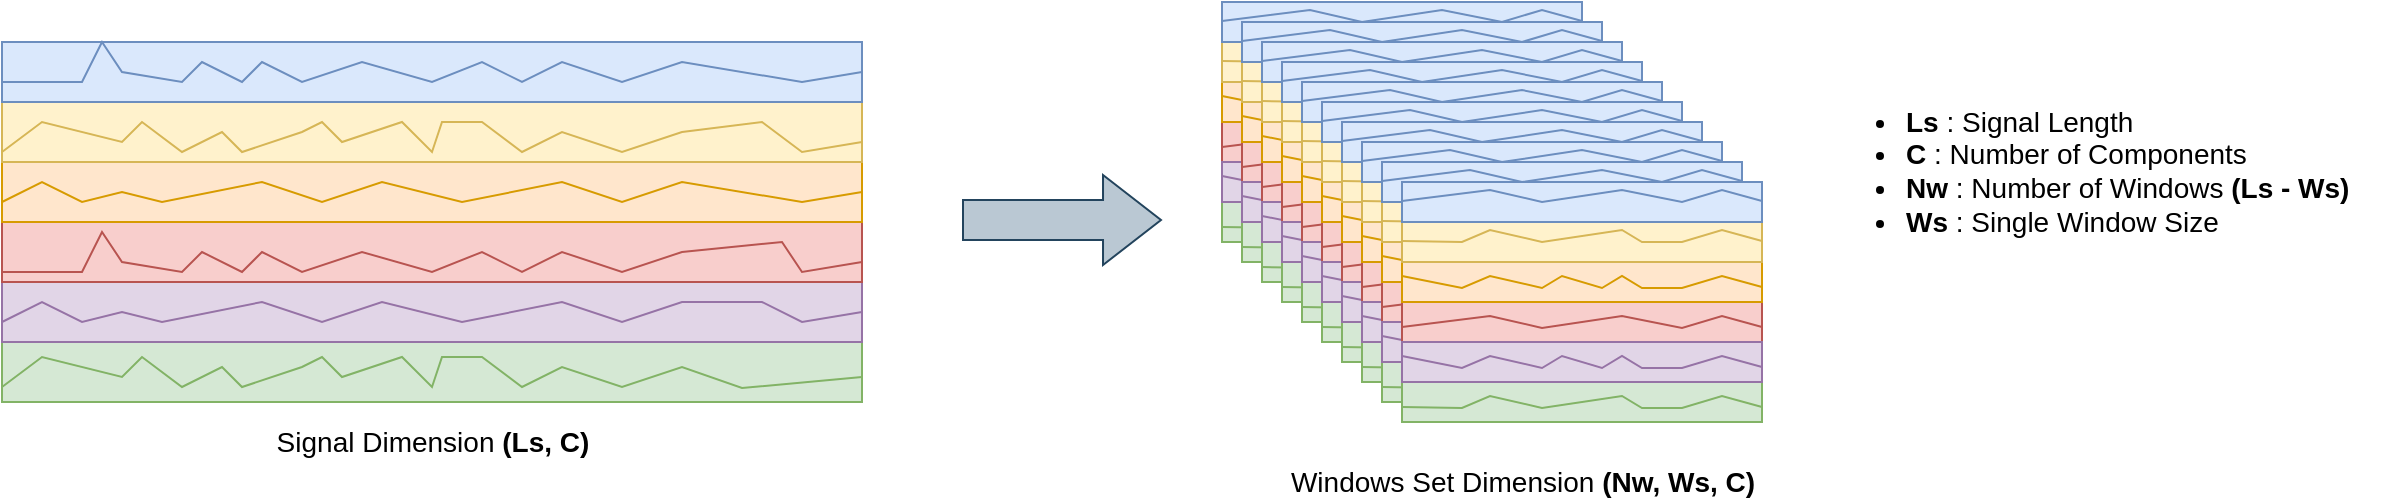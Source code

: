 <mxfile version="17.1.0" type="github">
  <diagram id="h_JSGg5LhwVuMZE9Zb_7" name="Page-1">
    <mxGraphModel dx="1571" dy="857" grid="1" gridSize="10" guides="1" tooltips="1" connect="1" arrows="1" fold="1" page="1" pageScale="1" pageWidth="1654" pageHeight="1169" math="0" shadow="0">
      <root>
        <mxCell id="0" />
        <mxCell id="1" parent="0" />
        <mxCell id="dk1dqKSrUgwjKV17HSef-1" value="" style="rounded=0;whiteSpace=wrap;html=1;fillColor=#d5e8d4;strokeColor=#82b366;" vertex="1" parent="1">
          <mxGeometry x="100" y="360" width="430" height="30" as="geometry" />
        </mxCell>
        <mxCell id="dk1dqKSrUgwjKV17HSef-2" value="" style="rounded=0;whiteSpace=wrap;html=1;fillColor=#e1d5e7;strokeColor=#9673a6;" vertex="1" parent="1">
          <mxGeometry x="100" y="330" width="430" height="30" as="geometry" />
        </mxCell>
        <mxCell id="dk1dqKSrUgwjKV17HSef-3" value="" style="rounded=0;whiteSpace=wrap;html=1;fillColor=#f8cecc;strokeColor=#b85450;" vertex="1" parent="1">
          <mxGeometry x="100" y="300" width="430" height="30" as="geometry" />
        </mxCell>
        <mxCell id="dk1dqKSrUgwjKV17HSef-4" value="" style="rounded=0;whiteSpace=wrap;html=1;fillColor=#ffe6cc;strokeColor=#d79b00;" vertex="1" parent="1">
          <mxGeometry x="100" y="270" width="430" height="30" as="geometry" />
        </mxCell>
        <mxCell id="dk1dqKSrUgwjKV17HSef-5" value="" style="rounded=0;whiteSpace=wrap;html=1;fillColor=#fff2cc;strokeColor=#d6b656;" vertex="1" parent="1">
          <mxGeometry x="100" y="240" width="430" height="30" as="geometry" />
        </mxCell>
        <mxCell id="dk1dqKSrUgwjKV17HSef-6" value="" style="rounded=0;whiteSpace=wrap;html=1;fillColor=#dae8fc;strokeColor=#6c8ebf;" vertex="1" parent="1">
          <mxGeometry x="100" y="210" width="430" height="30" as="geometry" />
        </mxCell>
        <mxCell id="dk1dqKSrUgwjKV17HSef-7" value="&lt;font style=&quot;font-size: 14px&quot;&gt;Signal Dimension&lt;b&gt; (Ls, C)&lt;/b&gt;&lt;/font&gt;" style="text;html=1;align=center;verticalAlign=middle;resizable=0;points=[];autosize=1;strokeColor=none;fillColor=none;" vertex="1" parent="1">
          <mxGeometry x="230" y="400" width="170" height="20" as="geometry" />
        </mxCell>
        <mxCell id="dk1dqKSrUgwjKV17HSef-8" value="" style="shape=flexArrow;endArrow=classic;html=1;rounded=0;fontSize=14;endWidth=24;endSize=9.33;width=20;fillColor=#bac8d3;strokeColor=#23445d;" edge="1" parent="1">
          <mxGeometry width="50" height="50" relative="1" as="geometry">
            <mxPoint x="580" y="299" as="sourcePoint" />
            <mxPoint x="680" y="299" as="targetPoint" />
          </mxGeometry>
        </mxCell>
        <mxCell id="dk1dqKSrUgwjKV17HSef-25" value="" style="endArrow=none;html=1;rounded=0;fontSize=14;elbow=vertical;jumpStyle=none;entryX=1;entryY=0.5;entryDx=0;entryDy=0;fillColor=#dae8fc;strokeColor=#6c8ebf;" edge="1" parent="1" target="dk1dqKSrUgwjKV17HSef-6">
          <mxGeometry width="50" height="50" relative="1" as="geometry">
            <mxPoint x="100" y="230" as="sourcePoint" />
            <mxPoint x="400" y="220" as="targetPoint" />
            <Array as="points">
              <mxPoint x="140" y="230" />
              <mxPoint x="150" y="210" />
              <mxPoint x="160" y="225" />
              <mxPoint x="190" y="230" />
              <mxPoint x="200" y="220" />
              <mxPoint x="220" y="230" />
              <mxPoint x="230" y="220" />
              <mxPoint x="250" y="230" />
              <mxPoint x="280" y="220" />
              <mxPoint x="315" y="230" />
              <mxPoint x="340" y="220" />
              <mxPoint x="360" y="230" />
              <mxPoint x="380" y="220" />
              <mxPoint x="410" y="230" />
              <mxPoint x="440" y="220" />
              <mxPoint x="500" y="230" />
            </Array>
          </mxGeometry>
        </mxCell>
        <mxCell id="dk1dqKSrUgwjKV17HSef-26" value="" style="endArrow=none;html=1;rounded=0;fontSize=14;elbow=vertical;jumpStyle=none;entryX=1;entryY=0.5;entryDx=0;entryDy=0;fillColor=#fff2cc;strokeColor=#d6b656;" edge="1" parent="1">
          <mxGeometry width="50" height="50" relative="1" as="geometry">
            <mxPoint x="100" y="265" as="sourcePoint" />
            <mxPoint x="530" y="260" as="targetPoint" />
            <Array as="points">
              <mxPoint x="120" y="250" />
              <mxPoint x="160" y="260" />
              <mxPoint x="170" y="250" />
              <mxPoint x="190" y="265" />
              <mxPoint x="210" y="255" />
              <mxPoint x="220" y="265" />
              <mxPoint x="250" y="255" />
              <mxPoint x="260" y="250" />
              <mxPoint x="270" y="260" />
              <mxPoint x="300" y="250" />
              <mxPoint x="315" y="265" />
              <mxPoint x="320" y="250" />
              <mxPoint x="340" y="250" />
              <mxPoint x="360" y="265" />
              <mxPoint x="380" y="255" />
              <mxPoint x="410" y="265" />
              <mxPoint x="440" y="255" />
              <mxPoint x="480" y="250" />
              <mxPoint x="500" y="265" />
            </Array>
          </mxGeometry>
        </mxCell>
        <mxCell id="dk1dqKSrUgwjKV17HSef-27" value="" style="endArrow=none;html=1;rounded=0;fontSize=14;elbow=vertical;jumpStyle=none;entryX=1;entryY=0.5;entryDx=0;entryDy=0;fillColor=#d5e8d4;strokeColor=#82b366;" edge="1" parent="1">
          <mxGeometry width="50" height="50" relative="1" as="geometry">
            <mxPoint x="100" y="382.5" as="sourcePoint" />
            <mxPoint x="530" y="377.5" as="targetPoint" />
            <Array as="points">
              <mxPoint x="120" y="367.5" />
              <mxPoint x="160" y="377.5" />
              <mxPoint x="170" y="367.5" />
              <mxPoint x="190" y="382.5" />
              <mxPoint x="210" y="372.5" />
              <mxPoint x="220" y="382.5" />
              <mxPoint x="250" y="372.5" />
              <mxPoint x="260" y="367.5" />
              <mxPoint x="270" y="377.5" />
              <mxPoint x="300" y="367.5" />
              <mxPoint x="315" y="382.5" />
              <mxPoint x="320" y="367.5" />
              <mxPoint x="340" y="367.5" />
              <mxPoint x="360" y="382.5" />
              <mxPoint x="380" y="372.5" />
              <mxPoint x="410" y="382.5" />
              <mxPoint x="440" y="372.5" />
              <mxPoint x="470" y="383" />
            </Array>
          </mxGeometry>
        </mxCell>
        <mxCell id="dk1dqKSrUgwjKV17HSef-28" value="" style="endArrow=none;html=1;rounded=0;fontSize=14;elbow=vertical;jumpStyle=none;entryX=1;entryY=0.5;entryDx=0;entryDy=0;fillColor=#f8cecc;strokeColor=#b85450;" edge="1" parent="1">
          <mxGeometry width="50" height="50" relative="1" as="geometry">
            <mxPoint x="100" y="325" as="sourcePoint" />
            <mxPoint x="530" y="320" as="targetPoint" />
            <Array as="points">
              <mxPoint x="140" y="325" />
              <mxPoint x="150" y="305" />
              <mxPoint x="160" y="320" />
              <mxPoint x="190" y="325" />
              <mxPoint x="200" y="315" />
              <mxPoint x="220" y="325" />
              <mxPoint x="230" y="315" />
              <mxPoint x="250" y="325" />
              <mxPoint x="280" y="315" />
              <mxPoint x="315" y="325" />
              <mxPoint x="340" y="315" />
              <mxPoint x="360" y="325" />
              <mxPoint x="380" y="315" />
              <mxPoint x="410" y="325" />
              <mxPoint x="440" y="315" />
              <mxPoint x="490" y="310" />
              <mxPoint x="500" y="325" />
            </Array>
          </mxGeometry>
        </mxCell>
        <mxCell id="dk1dqKSrUgwjKV17HSef-29" value="" style="endArrow=none;html=1;rounded=0;fontSize=14;elbow=vertical;jumpStyle=none;entryX=1;entryY=0.5;entryDx=0;entryDy=0;fillColor=#ffe6cc;strokeColor=#d79b00;" edge="1" parent="1">
          <mxGeometry width="50" height="50" relative="1" as="geometry">
            <mxPoint x="100" y="290" as="sourcePoint" />
            <mxPoint x="530" y="285" as="targetPoint" />
            <Array as="points">
              <mxPoint x="120" y="280" />
              <mxPoint x="140" y="290" />
              <mxPoint x="160" y="285" />
              <mxPoint x="180" y="290" />
              <mxPoint x="230" y="280" />
              <mxPoint x="260" y="290" />
              <mxPoint x="290" y="280" />
              <mxPoint x="330" y="290" />
              <mxPoint x="380" y="280" />
              <mxPoint x="410" y="290" />
              <mxPoint x="440" y="280" />
              <mxPoint x="500" y="290" />
            </Array>
          </mxGeometry>
        </mxCell>
        <mxCell id="dk1dqKSrUgwjKV17HSef-30" value="" style="endArrow=none;html=1;rounded=0;fontSize=14;elbow=vertical;jumpStyle=none;entryX=1;entryY=0.5;entryDx=0;entryDy=0;fillColor=#e1d5e7;strokeColor=#9673a6;" edge="1" parent="1">
          <mxGeometry width="50" height="50" relative="1" as="geometry">
            <mxPoint x="100" y="350" as="sourcePoint" />
            <mxPoint x="530" y="345" as="targetPoint" />
            <Array as="points">
              <mxPoint x="120" y="340" />
              <mxPoint x="140" y="350" />
              <mxPoint x="160" y="345" />
              <mxPoint x="180" y="350" />
              <mxPoint x="230" y="340" />
              <mxPoint x="260" y="350" />
              <mxPoint x="290" y="340" />
              <mxPoint x="330" y="350" />
              <mxPoint x="380" y="340" />
              <mxPoint x="410" y="350" />
              <mxPoint x="440" y="340" />
              <mxPoint x="480" y="340" />
              <mxPoint x="500" y="350" />
            </Array>
          </mxGeometry>
        </mxCell>
        <mxCell id="dk1dqKSrUgwjKV17HSef-35" value="" style="rounded=0;whiteSpace=wrap;html=1;fontSize=14;fillColor=#d5e8d4;strokeColor=#82b366;" vertex="1" parent="1">
          <mxGeometry x="710" y="290" width="180" height="20" as="geometry" />
        </mxCell>
        <mxCell id="dk1dqKSrUgwjKV17HSef-36" value="" style="rounded=0;whiteSpace=wrap;html=1;fontSize=14;fillColor=#f8cecc;strokeColor=#b85450;" vertex="1" parent="1">
          <mxGeometry x="710" y="250" width="180" height="20" as="geometry" />
        </mxCell>
        <mxCell id="dk1dqKSrUgwjKV17HSef-37" value="" style="rounded=0;whiteSpace=wrap;html=1;fontSize=14;fillColor=#ffe6cc;strokeColor=#d79b00;" vertex="1" parent="1">
          <mxGeometry x="710" y="230" width="180" height="20" as="geometry" />
        </mxCell>
        <mxCell id="dk1dqKSrUgwjKV17HSef-38" value="" style="rounded=0;whiteSpace=wrap;html=1;fontSize=14;fillColor=#fff2cc;strokeColor=#d6b656;" vertex="1" parent="1">
          <mxGeometry x="710" y="210" width="180" height="20" as="geometry" />
        </mxCell>
        <mxCell id="dk1dqKSrUgwjKV17HSef-39" value="" style="rounded=0;whiteSpace=wrap;html=1;fontSize=14;fillColor=#dae8fc;strokeColor=#6c8ebf;" vertex="1" parent="1">
          <mxGeometry x="710" y="190" width="180" height="20" as="geometry" />
        </mxCell>
        <mxCell id="dk1dqKSrUgwjKV17HSef-40" value="" style="rounded=0;whiteSpace=wrap;html=1;fontSize=14;fillColor=#e1d5e7;strokeColor=#9673a6;" vertex="1" parent="1">
          <mxGeometry x="710" y="270" width="180" height="20" as="geometry" />
        </mxCell>
        <mxCell id="dk1dqKSrUgwjKV17HSef-53" value="" style="endArrow=none;html=1;rounded=0;fontSize=14;elbow=vertical;jumpStyle=none;fillColor=#dae8fc;strokeColor=#6c8ebf;" edge="1" parent="1">
          <mxGeometry width="50" height="50" relative="1" as="geometry">
            <mxPoint x="710" y="199.5" as="sourcePoint" />
            <mxPoint x="890" y="199.5" as="targetPoint" />
            <Array as="points">
              <mxPoint x="754" y="194" />
              <mxPoint x="780" y="200" />
              <mxPoint x="820" y="194" />
              <mxPoint x="850" y="200" />
              <mxPoint x="870" y="194" />
            </Array>
          </mxGeometry>
        </mxCell>
        <mxCell id="dk1dqKSrUgwjKV17HSef-54" value="" style="endArrow=none;html=1;rounded=0;fontSize=14;elbow=vertical;jumpStyle=none;fillColor=#fff2cc;strokeColor=#d6b656;" edge="1" parent="1">
          <mxGeometry width="50" height="50" relative="1" as="geometry">
            <mxPoint x="710" y="219.5" as="sourcePoint" />
            <mxPoint x="890" y="219.5" as="targetPoint" />
            <Array as="points">
              <mxPoint x="740" y="220" />
              <mxPoint x="754" y="214" />
              <mxPoint x="780" y="220" />
              <mxPoint x="820" y="214" />
              <mxPoint x="830" y="220" />
              <mxPoint x="850" y="220" />
              <mxPoint x="870" y="214" />
            </Array>
          </mxGeometry>
        </mxCell>
        <mxCell id="dk1dqKSrUgwjKV17HSef-57" value="" style="endArrow=none;html=1;rounded=0;fontSize=14;elbow=vertical;jumpStyle=none;fillColor=#e1d5e7;strokeColor=#9673a6;" edge="1" parent="1">
          <mxGeometry width="50" height="50" relative="1" as="geometry">
            <mxPoint x="710" y="277" as="sourcePoint" />
            <mxPoint x="890" y="282.5" as="targetPoint" />
            <Array as="points">
              <mxPoint x="740" y="283" />
              <mxPoint x="754" y="277" />
              <mxPoint x="780" y="283" />
              <mxPoint x="790" y="277" />
              <mxPoint x="810" y="283" />
              <mxPoint x="820" y="277" />
              <mxPoint x="830" y="283" />
              <mxPoint x="850" y="283" />
              <mxPoint x="870" y="277" />
            </Array>
          </mxGeometry>
        </mxCell>
        <mxCell id="dk1dqKSrUgwjKV17HSef-58" value="" style="endArrow=none;html=1;rounded=0;fontSize=14;elbow=vertical;jumpStyle=none;fillColor=#d5e8d4;strokeColor=#82b366;" edge="1" parent="1">
          <mxGeometry width="50" height="50" relative="1" as="geometry">
            <mxPoint x="710" y="302.5" as="sourcePoint" />
            <mxPoint x="890" y="302.5" as="targetPoint" />
            <Array as="points">
              <mxPoint x="740" y="303" />
              <mxPoint x="754" y="297" />
              <mxPoint x="780" y="303" />
              <mxPoint x="820" y="297" />
              <mxPoint x="830" y="303" />
              <mxPoint x="850" y="303" />
              <mxPoint x="870" y="297" />
            </Array>
          </mxGeometry>
        </mxCell>
        <mxCell id="dk1dqKSrUgwjKV17HSef-59" value="" style="endArrow=none;html=1;rounded=0;fontSize=14;elbow=vertical;jumpStyle=none;fillColor=#ffe6cc;strokeColor=#d79b00;" edge="1" parent="1">
          <mxGeometry width="50" height="50" relative="1" as="geometry">
            <mxPoint x="710" y="237" as="sourcePoint" />
            <mxPoint x="890" y="242.5" as="targetPoint" />
            <Array as="points">
              <mxPoint x="740" y="243" />
              <mxPoint x="754" y="237" />
              <mxPoint x="780" y="243" />
              <mxPoint x="790" y="237" />
              <mxPoint x="810" y="243" />
              <mxPoint x="820" y="237" />
              <mxPoint x="830" y="243" />
              <mxPoint x="850" y="243" />
              <mxPoint x="870" y="237" />
            </Array>
          </mxGeometry>
        </mxCell>
        <mxCell id="dk1dqKSrUgwjKV17HSef-60" value="" style="endArrow=none;html=1;rounded=0;fontSize=14;elbow=vertical;jumpStyle=none;fillColor=#f8cecc;strokeColor=#b85450;" edge="1" parent="1">
          <mxGeometry width="50" height="50" relative="1" as="geometry">
            <mxPoint x="710" y="262.5" as="sourcePoint" />
            <mxPoint x="890" y="262.5" as="targetPoint" />
            <Array as="points">
              <mxPoint x="754" y="257" />
              <mxPoint x="780" y="263" />
              <mxPoint x="820" y="257" />
              <mxPoint x="850" y="263" />
              <mxPoint x="870" y="257" />
            </Array>
          </mxGeometry>
        </mxCell>
        <mxCell id="dk1dqKSrUgwjKV17HSef-61" value="" style="rounded=0;whiteSpace=wrap;html=1;fontSize=14;fillColor=#d5e8d4;strokeColor=#82b366;" vertex="1" parent="1">
          <mxGeometry x="720" y="300" width="180" height="20" as="geometry" />
        </mxCell>
        <mxCell id="dk1dqKSrUgwjKV17HSef-62" value="" style="rounded=0;whiteSpace=wrap;html=1;fontSize=14;fillColor=#f8cecc;strokeColor=#b85450;" vertex="1" parent="1">
          <mxGeometry x="720" y="260" width="180" height="20" as="geometry" />
        </mxCell>
        <mxCell id="dk1dqKSrUgwjKV17HSef-63" value="" style="rounded=0;whiteSpace=wrap;html=1;fontSize=14;fillColor=#ffe6cc;strokeColor=#d79b00;" vertex="1" parent="1">
          <mxGeometry x="720" y="240" width="180" height="20" as="geometry" />
        </mxCell>
        <mxCell id="dk1dqKSrUgwjKV17HSef-64" value="" style="rounded=0;whiteSpace=wrap;html=1;fontSize=14;fillColor=#fff2cc;strokeColor=#d6b656;" vertex="1" parent="1">
          <mxGeometry x="720" y="220" width="180" height="20" as="geometry" />
        </mxCell>
        <mxCell id="dk1dqKSrUgwjKV17HSef-65" value="" style="rounded=0;whiteSpace=wrap;html=1;fontSize=14;fillColor=#dae8fc;strokeColor=#6c8ebf;" vertex="1" parent="1">
          <mxGeometry x="720" y="200" width="180" height="20" as="geometry" />
        </mxCell>
        <mxCell id="dk1dqKSrUgwjKV17HSef-66" value="" style="rounded=0;whiteSpace=wrap;html=1;fontSize=14;fillColor=#e1d5e7;strokeColor=#9673a6;" vertex="1" parent="1">
          <mxGeometry x="720" y="280" width="180" height="20" as="geometry" />
        </mxCell>
        <mxCell id="dk1dqKSrUgwjKV17HSef-67" value="" style="endArrow=none;html=1;rounded=0;fontSize=14;elbow=vertical;jumpStyle=none;fillColor=#dae8fc;strokeColor=#6c8ebf;" edge="1" parent="1">
          <mxGeometry width="50" height="50" relative="1" as="geometry">
            <mxPoint x="720" y="209.5" as="sourcePoint" />
            <mxPoint x="900" y="209.5" as="targetPoint" />
            <Array as="points">
              <mxPoint x="764" y="204" />
              <mxPoint x="790" y="210" />
              <mxPoint x="830" y="204" />
              <mxPoint x="860" y="210" />
              <mxPoint x="880" y="204" />
            </Array>
          </mxGeometry>
        </mxCell>
        <mxCell id="dk1dqKSrUgwjKV17HSef-68" value="" style="endArrow=none;html=1;rounded=0;fontSize=14;elbow=vertical;jumpStyle=none;fillColor=#fff2cc;strokeColor=#d6b656;" edge="1" parent="1">
          <mxGeometry width="50" height="50" relative="1" as="geometry">
            <mxPoint x="720" y="229.5" as="sourcePoint" />
            <mxPoint x="900" y="229.5" as="targetPoint" />
            <Array as="points">
              <mxPoint x="750" y="230" />
              <mxPoint x="764" y="224" />
              <mxPoint x="790" y="230" />
              <mxPoint x="830" y="224" />
              <mxPoint x="840" y="230" />
              <mxPoint x="860" y="230" />
              <mxPoint x="880" y="224" />
            </Array>
          </mxGeometry>
        </mxCell>
        <mxCell id="dk1dqKSrUgwjKV17HSef-69" value="" style="endArrow=none;html=1;rounded=0;fontSize=14;elbow=vertical;jumpStyle=none;fillColor=#e1d5e7;strokeColor=#9673a6;" edge="1" parent="1">
          <mxGeometry width="50" height="50" relative="1" as="geometry">
            <mxPoint x="720" y="287" as="sourcePoint" />
            <mxPoint x="900" y="292.5" as="targetPoint" />
            <Array as="points">
              <mxPoint x="750" y="293" />
              <mxPoint x="764" y="287" />
              <mxPoint x="790" y="293" />
              <mxPoint x="800" y="287" />
              <mxPoint x="820" y="293" />
              <mxPoint x="830" y="287" />
              <mxPoint x="840" y="293" />
              <mxPoint x="860" y="293" />
              <mxPoint x="880" y="287" />
            </Array>
          </mxGeometry>
        </mxCell>
        <mxCell id="dk1dqKSrUgwjKV17HSef-70" value="" style="endArrow=none;html=1;rounded=0;fontSize=14;elbow=vertical;jumpStyle=none;fillColor=#d5e8d4;strokeColor=#82b366;" edge="1" parent="1">
          <mxGeometry width="50" height="50" relative="1" as="geometry">
            <mxPoint x="720" y="312.5" as="sourcePoint" />
            <mxPoint x="900" y="312.5" as="targetPoint" />
            <Array as="points">
              <mxPoint x="750" y="313" />
              <mxPoint x="764" y="307" />
              <mxPoint x="790" y="313" />
              <mxPoint x="830" y="307" />
              <mxPoint x="840" y="313" />
              <mxPoint x="860" y="313" />
              <mxPoint x="880" y="307" />
            </Array>
          </mxGeometry>
        </mxCell>
        <mxCell id="dk1dqKSrUgwjKV17HSef-71" value="" style="endArrow=none;html=1;rounded=0;fontSize=14;elbow=vertical;jumpStyle=none;fillColor=#ffe6cc;strokeColor=#d79b00;" edge="1" parent="1">
          <mxGeometry width="50" height="50" relative="1" as="geometry">
            <mxPoint x="720" y="247" as="sourcePoint" />
            <mxPoint x="900" y="252.5" as="targetPoint" />
            <Array as="points">
              <mxPoint x="750" y="253" />
              <mxPoint x="764" y="247" />
              <mxPoint x="790" y="253" />
              <mxPoint x="800" y="247" />
              <mxPoint x="820" y="253" />
              <mxPoint x="830" y="247" />
              <mxPoint x="840" y="253" />
              <mxPoint x="860" y="253" />
              <mxPoint x="880" y="247" />
            </Array>
          </mxGeometry>
        </mxCell>
        <mxCell id="dk1dqKSrUgwjKV17HSef-72" value="" style="endArrow=none;html=1;rounded=0;fontSize=14;elbow=vertical;jumpStyle=none;fillColor=#f8cecc;strokeColor=#b85450;" edge="1" parent="1">
          <mxGeometry width="50" height="50" relative="1" as="geometry">
            <mxPoint x="720" y="272.5" as="sourcePoint" />
            <mxPoint x="900" y="272.5" as="targetPoint" />
            <Array as="points">
              <mxPoint x="764" y="267" />
              <mxPoint x="790" y="273" />
              <mxPoint x="830" y="267" />
              <mxPoint x="860" y="273" />
              <mxPoint x="880" y="267" />
            </Array>
          </mxGeometry>
        </mxCell>
        <mxCell id="dk1dqKSrUgwjKV17HSef-73" value="" style="rounded=0;whiteSpace=wrap;html=1;fontSize=14;fillColor=#d5e8d4;strokeColor=#82b366;" vertex="1" parent="1">
          <mxGeometry x="730" y="310" width="180" height="20" as="geometry" />
        </mxCell>
        <mxCell id="dk1dqKSrUgwjKV17HSef-74" value="" style="rounded=0;whiteSpace=wrap;html=1;fontSize=14;fillColor=#f8cecc;strokeColor=#b85450;" vertex="1" parent="1">
          <mxGeometry x="730" y="270" width="180" height="20" as="geometry" />
        </mxCell>
        <mxCell id="dk1dqKSrUgwjKV17HSef-75" value="" style="rounded=0;whiteSpace=wrap;html=1;fontSize=14;fillColor=#ffe6cc;strokeColor=#d79b00;" vertex="1" parent="1">
          <mxGeometry x="730" y="250" width="180" height="20" as="geometry" />
        </mxCell>
        <mxCell id="dk1dqKSrUgwjKV17HSef-76" value="" style="rounded=0;whiteSpace=wrap;html=1;fontSize=14;fillColor=#fff2cc;strokeColor=#d6b656;" vertex="1" parent="1">
          <mxGeometry x="730" y="230" width="180" height="20" as="geometry" />
        </mxCell>
        <mxCell id="dk1dqKSrUgwjKV17HSef-77" value="" style="rounded=0;whiteSpace=wrap;html=1;fontSize=14;fillColor=#dae8fc;strokeColor=#6c8ebf;" vertex="1" parent="1">
          <mxGeometry x="730" y="210" width="180" height="20" as="geometry" />
        </mxCell>
        <mxCell id="dk1dqKSrUgwjKV17HSef-78" value="" style="rounded=0;whiteSpace=wrap;html=1;fontSize=14;fillColor=#e1d5e7;strokeColor=#9673a6;" vertex="1" parent="1">
          <mxGeometry x="730" y="290" width="180" height="20" as="geometry" />
        </mxCell>
        <mxCell id="dk1dqKSrUgwjKV17HSef-79" value="" style="endArrow=none;html=1;rounded=0;fontSize=14;elbow=vertical;jumpStyle=none;fillColor=#dae8fc;strokeColor=#6c8ebf;" edge="1" parent="1">
          <mxGeometry width="50" height="50" relative="1" as="geometry">
            <mxPoint x="730" y="219.5" as="sourcePoint" />
            <mxPoint x="910" y="219.5" as="targetPoint" />
            <Array as="points">
              <mxPoint x="774" y="214" />
              <mxPoint x="800" y="220" />
              <mxPoint x="840" y="214" />
              <mxPoint x="870" y="220" />
              <mxPoint x="890" y="214" />
            </Array>
          </mxGeometry>
        </mxCell>
        <mxCell id="dk1dqKSrUgwjKV17HSef-80" value="" style="endArrow=none;html=1;rounded=0;fontSize=14;elbow=vertical;jumpStyle=none;fillColor=#fff2cc;strokeColor=#d6b656;" edge="1" parent="1">
          <mxGeometry width="50" height="50" relative="1" as="geometry">
            <mxPoint x="730" y="239.5" as="sourcePoint" />
            <mxPoint x="910" y="239.5" as="targetPoint" />
            <Array as="points">
              <mxPoint x="760" y="240" />
              <mxPoint x="774" y="234" />
              <mxPoint x="800" y="240" />
              <mxPoint x="840" y="234" />
              <mxPoint x="850" y="240" />
              <mxPoint x="870" y="240" />
              <mxPoint x="890" y="234" />
            </Array>
          </mxGeometry>
        </mxCell>
        <mxCell id="dk1dqKSrUgwjKV17HSef-81" value="" style="endArrow=none;html=1;rounded=0;fontSize=14;elbow=vertical;jumpStyle=none;fillColor=#e1d5e7;strokeColor=#9673a6;" edge="1" parent="1">
          <mxGeometry width="50" height="50" relative="1" as="geometry">
            <mxPoint x="730" y="297" as="sourcePoint" />
            <mxPoint x="910" y="302.5" as="targetPoint" />
            <Array as="points">
              <mxPoint x="760" y="303" />
              <mxPoint x="774" y="297" />
              <mxPoint x="800" y="303" />
              <mxPoint x="810" y="297" />
              <mxPoint x="830" y="303" />
              <mxPoint x="840" y="297" />
              <mxPoint x="850" y="303" />
              <mxPoint x="870" y="303" />
              <mxPoint x="890" y="297" />
            </Array>
          </mxGeometry>
        </mxCell>
        <mxCell id="dk1dqKSrUgwjKV17HSef-82" value="" style="endArrow=none;html=1;rounded=0;fontSize=14;elbow=vertical;jumpStyle=none;fillColor=#d5e8d4;strokeColor=#82b366;" edge="1" parent="1">
          <mxGeometry width="50" height="50" relative="1" as="geometry">
            <mxPoint x="730" y="322.5" as="sourcePoint" />
            <mxPoint x="910" y="322.5" as="targetPoint" />
            <Array as="points">
              <mxPoint x="760" y="323" />
              <mxPoint x="774" y="317" />
              <mxPoint x="800" y="323" />
              <mxPoint x="840" y="317" />
              <mxPoint x="850" y="323" />
              <mxPoint x="870" y="323" />
              <mxPoint x="890" y="317" />
            </Array>
          </mxGeometry>
        </mxCell>
        <mxCell id="dk1dqKSrUgwjKV17HSef-83" value="" style="endArrow=none;html=1;rounded=0;fontSize=14;elbow=vertical;jumpStyle=none;fillColor=#ffe6cc;strokeColor=#d79b00;" edge="1" parent="1">
          <mxGeometry width="50" height="50" relative="1" as="geometry">
            <mxPoint x="730" y="257" as="sourcePoint" />
            <mxPoint x="910" y="262.5" as="targetPoint" />
            <Array as="points">
              <mxPoint x="760" y="263" />
              <mxPoint x="774" y="257" />
              <mxPoint x="800" y="263" />
              <mxPoint x="810" y="257" />
              <mxPoint x="830" y="263" />
              <mxPoint x="840" y="257" />
              <mxPoint x="850" y="263" />
              <mxPoint x="870" y="263" />
              <mxPoint x="890" y="257" />
            </Array>
          </mxGeometry>
        </mxCell>
        <mxCell id="dk1dqKSrUgwjKV17HSef-84" value="" style="endArrow=none;html=1;rounded=0;fontSize=14;elbow=vertical;jumpStyle=none;fillColor=#f8cecc;strokeColor=#b85450;" edge="1" parent="1">
          <mxGeometry width="50" height="50" relative="1" as="geometry">
            <mxPoint x="730" y="282.5" as="sourcePoint" />
            <mxPoint x="910" y="282.5" as="targetPoint" />
            <Array as="points">
              <mxPoint x="774" y="277" />
              <mxPoint x="800" y="283" />
              <mxPoint x="840" y="277" />
              <mxPoint x="870" y="283" />
              <mxPoint x="890" y="277" />
            </Array>
          </mxGeometry>
        </mxCell>
        <mxCell id="dk1dqKSrUgwjKV17HSef-85" value="" style="rounded=0;whiteSpace=wrap;html=1;fontSize=14;fillColor=#d5e8d4;strokeColor=#82b366;" vertex="1" parent="1">
          <mxGeometry x="740" y="320" width="180" height="20" as="geometry" />
        </mxCell>
        <mxCell id="dk1dqKSrUgwjKV17HSef-86" value="" style="rounded=0;whiteSpace=wrap;html=1;fontSize=14;fillColor=#f8cecc;strokeColor=#b85450;" vertex="1" parent="1">
          <mxGeometry x="740" y="280" width="180" height="20" as="geometry" />
        </mxCell>
        <mxCell id="dk1dqKSrUgwjKV17HSef-87" value="" style="rounded=0;whiteSpace=wrap;html=1;fontSize=14;fillColor=#ffe6cc;strokeColor=#d79b00;" vertex="1" parent="1">
          <mxGeometry x="740" y="260" width="180" height="20" as="geometry" />
        </mxCell>
        <mxCell id="dk1dqKSrUgwjKV17HSef-88" value="" style="rounded=0;whiteSpace=wrap;html=1;fontSize=14;fillColor=#fff2cc;strokeColor=#d6b656;" vertex="1" parent="1">
          <mxGeometry x="740" y="240" width="180" height="20" as="geometry" />
        </mxCell>
        <mxCell id="dk1dqKSrUgwjKV17HSef-89" value="" style="rounded=0;whiteSpace=wrap;html=1;fontSize=14;fillColor=#dae8fc;strokeColor=#6c8ebf;" vertex="1" parent="1">
          <mxGeometry x="740" y="220" width="180" height="20" as="geometry" />
        </mxCell>
        <mxCell id="dk1dqKSrUgwjKV17HSef-90" value="" style="rounded=0;whiteSpace=wrap;html=1;fontSize=14;fillColor=#e1d5e7;strokeColor=#9673a6;" vertex="1" parent="1">
          <mxGeometry x="740" y="300" width="180" height="20" as="geometry" />
        </mxCell>
        <mxCell id="dk1dqKSrUgwjKV17HSef-91" value="" style="endArrow=none;html=1;rounded=0;fontSize=14;elbow=vertical;jumpStyle=none;fillColor=#dae8fc;strokeColor=#6c8ebf;" edge="1" parent="1">
          <mxGeometry width="50" height="50" relative="1" as="geometry">
            <mxPoint x="740" y="229.5" as="sourcePoint" />
            <mxPoint x="920" y="229.5" as="targetPoint" />
            <Array as="points">
              <mxPoint x="784" y="224" />
              <mxPoint x="810" y="230" />
              <mxPoint x="850" y="224" />
              <mxPoint x="880" y="230" />
              <mxPoint x="900" y="224" />
            </Array>
          </mxGeometry>
        </mxCell>
        <mxCell id="dk1dqKSrUgwjKV17HSef-92" value="" style="endArrow=none;html=1;rounded=0;fontSize=14;elbow=vertical;jumpStyle=none;fillColor=#fff2cc;strokeColor=#d6b656;" edge="1" parent="1">
          <mxGeometry width="50" height="50" relative="1" as="geometry">
            <mxPoint x="740" y="249.5" as="sourcePoint" />
            <mxPoint x="920" y="249.5" as="targetPoint" />
            <Array as="points">
              <mxPoint x="770" y="250" />
              <mxPoint x="784" y="244" />
              <mxPoint x="810" y="250" />
              <mxPoint x="850" y="244" />
              <mxPoint x="860" y="250" />
              <mxPoint x="880" y="250" />
              <mxPoint x="900" y="244" />
            </Array>
          </mxGeometry>
        </mxCell>
        <mxCell id="dk1dqKSrUgwjKV17HSef-93" value="" style="endArrow=none;html=1;rounded=0;fontSize=14;elbow=vertical;jumpStyle=none;fillColor=#e1d5e7;strokeColor=#9673a6;" edge="1" parent="1">
          <mxGeometry width="50" height="50" relative="1" as="geometry">
            <mxPoint x="740" y="307" as="sourcePoint" />
            <mxPoint x="920" y="312.5" as="targetPoint" />
            <Array as="points">
              <mxPoint x="770" y="313" />
              <mxPoint x="784" y="307" />
              <mxPoint x="810" y="313" />
              <mxPoint x="820" y="307" />
              <mxPoint x="840" y="313" />
              <mxPoint x="850" y="307" />
              <mxPoint x="860" y="313" />
              <mxPoint x="880" y="313" />
              <mxPoint x="900" y="307" />
            </Array>
          </mxGeometry>
        </mxCell>
        <mxCell id="dk1dqKSrUgwjKV17HSef-94" value="" style="endArrow=none;html=1;rounded=0;fontSize=14;elbow=vertical;jumpStyle=none;fillColor=#d5e8d4;strokeColor=#82b366;" edge="1" parent="1">
          <mxGeometry width="50" height="50" relative="1" as="geometry">
            <mxPoint x="740" y="332.5" as="sourcePoint" />
            <mxPoint x="920" y="332.5" as="targetPoint" />
            <Array as="points">
              <mxPoint x="770" y="333" />
              <mxPoint x="784" y="327" />
              <mxPoint x="810" y="333" />
              <mxPoint x="850" y="327" />
              <mxPoint x="860" y="333" />
              <mxPoint x="880" y="333" />
              <mxPoint x="900" y="327" />
            </Array>
          </mxGeometry>
        </mxCell>
        <mxCell id="dk1dqKSrUgwjKV17HSef-95" value="" style="endArrow=none;html=1;rounded=0;fontSize=14;elbow=vertical;jumpStyle=none;fillColor=#ffe6cc;strokeColor=#d79b00;" edge="1" parent="1">
          <mxGeometry width="50" height="50" relative="1" as="geometry">
            <mxPoint x="740" y="267" as="sourcePoint" />
            <mxPoint x="920" y="272.5" as="targetPoint" />
            <Array as="points">
              <mxPoint x="770" y="273" />
              <mxPoint x="784" y="267" />
              <mxPoint x="810" y="273" />
              <mxPoint x="820" y="267" />
              <mxPoint x="840" y="273" />
              <mxPoint x="850" y="267" />
              <mxPoint x="860" y="273" />
              <mxPoint x="880" y="273" />
              <mxPoint x="900" y="267" />
            </Array>
          </mxGeometry>
        </mxCell>
        <mxCell id="dk1dqKSrUgwjKV17HSef-96" value="" style="endArrow=none;html=1;rounded=0;fontSize=14;elbow=vertical;jumpStyle=none;fillColor=#f8cecc;strokeColor=#b85450;" edge="1" parent="1">
          <mxGeometry width="50" height="50" relative="1" as="geometry">
            <mxPoint x="740" y="292.5" as="sourcePoint" />
            <mxPoint x="920" y="292.5" as="targetPoint" />
            <Array as="points">
              <mxPoint x="784" y="287" />
              <mxPoint x="810" y="293" />
              <mxPoint x="850" y="287" />
              <mxPoint x="880" y="293" />
              <mxPoint x="900" y="287" />
            </Array>
          </mxGeometry>
        </mxCell>
        <mxCell id="dk1dqKSrUgwjKV17HSef-97" value="" style="rounded=0;whiteSpace=wrap;html=1;fontSize=14;fillColor=#d5e8d4;strokeColor=#82b366;" vertex="1" parent="1">
          <mxGeometry x="750" y="330" width="180" height="20" as="geometry" />
        </mxCell>
        <mxCell id="dk1dqKSrUgwjKV17HSef-98" value="" style="rounded=0;whiteSpace=wrap;html=1;fontSize=14;fillColor=#f8cecc;strokeColor=#b85450;" vertex="1" parent="1">
          <mxGeometry x="750" y="290" width="180" height="20" as="geometry" />
        </mxCell>
        <mxCell id="dk1dqKSrUgwjKV17HSef-99" value="" style="rounded=0;whiteSpace=wrap;html=1;fontSize=14;fillColor=#ffe6cc;strokeColor=#d79b00;" vertex="1" parent="1">
          <mxGeometry x="750" y="270" width="180" height="20" as="geometry" />
        </mxCell>
        <mxCell id="dk1dqKSrUgwjKV17HSef-100" value="" style="rounded=0;whiteSpace=wrap;html=1;fontSize=14;fillColor=#fff2cc;strokeColor=#d6b656;" vertex="1" parent="1">
          <mxGeometry x="750" y="250" width="180" height="20" as="geometry" />
        </mxCell>
        <mxCell id="dk1dqKSrUgwjKV17HSef-101" value="" style="rounded=0;whiteSpace=wrap;html=1;fontSize=14;fillColor=#dae8fc;strokeColor=#6c8ebf;" vertex="1" parent="1">
          <mxGeometry x="750" y="230" width="180" height="20" as="geometry" />
        </mxCell>
        <mxCell id="dk1dqKSrUgwjKV17HSef-102" value="" style="rounded=0;whiteSpace=wrap;html=1;fontSize=14;fillColor=#e1d5e7;strokeColor=#9673a6;" vertex="1" parent="1">
          <mxGeometry x="750" y="310" width="180" height="20" as="geometry" />
        </mxCell>
        <mxCell id="dk1dqKSrUgwjKV17HSef-103" value="" style="endArrow=none;html=1;rounded=0;fontSize=14;elbow=vertical;jumpStyle=none;fillColor=#dae8fc;strokeColor=#6c8ebf;" edge="1" parent="1">
          <mxGeometry width="50" height="50" relative="1" as="geometry">
            <mxPoint x="750" y="239.5" as="sourcePoint" />
            <mxPoint x="930" y="239.5" as="targetPoint" />
            <Array as="points">
              <mxPoint x="794" y="234" />
              <mxPoint x="820" y="240" />
              <mxPoint x="860" y="234" />
              <mxPoint x="890" y="240" />
              <mxPoint x="910" y="234" />
            </Array>
          </mxGeometry>
        </mxCell>
        <mxCell id="dk1dqKSrUgwjKV17HSef-104" value="" style="endArrow=none;html=1;rounded=0;fontSize=14;elbow=vertical;jumpStyle=none;fillColor=#fff2cc;strokeColor=#d6b656;" edge="1" parent="1">
          <mxGeometry width="50" height="50" relative="1" as="geometry">
            <mxPoint x="750" y="259.5" as="sourcePoint" />
            <mxPoint x="930" y="259.5" as="targetPoint" />
            <Array as="points">
              <mxPoint x="780" y="260" />
              <mxPoint x="794" y="254" />
              <mxPoint x="820" y="260" />
              <mxPoint x="860" y="254" />
              <mxPoint x="870" y="260" />
              <mxPoint x="890" y="260" />
              <mxPoint x="910" y="254" />
            </Array>
          </mxGeometry>
        </mxCell>
        <mxCell id="dk1dqKSrUgwjKV17HSef-105" value="" style="endArrow=none;html=1;rounded=0;fontSize=14;elbow=vertical;jumpStyle=none;fillColor=#e1d5e7;strokeColor=#9673a6;" edge="1" parent="1">
          <mxGeometry width="50" height="50" relative="1" as="geometry">
            <mxPoint x="750" y="317" as="sourcePoint" />
            <mxPoint x="930" y="322.5" as="targetPoint" />
            <Array as="points">
              <mxPoint x="780" y="323" />
              <mxPoint x="794" y="317" />
              <mxPoint x="820" y="323" />
              <mxPoint x="830" y="317" />
              <mxPoint x="850" y="323" />
              <mxPoint x="860" y="317" />
              <mxPoint x="870" y="323" />
              <mxPoint x="890" y="323" />
              <mxPoint x="910" y="317" />
            </Array>
          </mxGeometry>
        </mxCell>
        <mxCell id="dk1dqKSrUgwjKV17HSef-106" value="" style="endArrow=none;html=1;rounded=0;fontSize=14;elbow=vertical;jumpStyle=none;fillColor=#d5e8d4;strokeColor=#82b366;" edge="1" parent="1">
          <mxGeometry width="50" height="50" relative="1" as="geometry">
            <mxPoint x="750" y="342.5" as="sourcePoint" />
            <mxPoint x="930" y="342.5" as="targetPoint" />
            <Array as="points">
              <mxPoint x="780" y="343" />
              <mxPoint x="794" y="337" />
              <mxPoint x="820" y="343" />
              <mxPoint x="860" y="337" />
              <mxPoint x="870" y="343" />
              <mxPoint x="890" y="343" />
              <mxPoint x="910" y="337" />
            </Array>
          </mxGeometry>
        </mxCell>
        <mxCell id="dk1dqKSrUgwjKV17HSef-107" value="" style="endArrow=none;html=1;rounded=0;fontSize=14;elbow=vertical;jumpStyle=none;fillColor=#ffe6cc;strokeColor=#d79b00;" edge="1" parent="1">
          <mxGeometry width="50" height="50" relative="1" as="geometry">
            <mxPoint x="750" y="277" as="sourcePoint" />
            <mxPoint x="930" y="282.5" as="targetPoint" />
            <Array as="points">
              <mxPoint x="780" y="283" />
              <mxPoint x="794" y="277" />
              <mxPoint x="820" y="283" />
              <mxPoint x="830" y="277" />
              <mxPoint x="850" y="283" />
              <mxPoint x="860" y="277" />
              <mxPoint x="870" y="283" />
              <mxPoint x="890" y="283" />
              <mxPoint x="910" y="277" />
            </Array>
          </mxGeometry>
        </mxCell>
        <mxCell id="dk1dqKSrUgwjKV17HSef-108" value="" style="endArrow=none;html=1;rounded=0;fontSize=14;elbow=vertical;jumpStyle=none;fillColor=#f8cecc;strokeColor=#b85450;" edge="1" parent="1">
          <mxGeometry width="50" height="50" relative="1" as="geometry">
            <mxPoint x="750" y="302.5" as="sourcePoint" />
            <mxPoint x="930" y="302.5" as="targetPoint" />
            <Array as="points">
              <mxPoint x="794" y="297" />
              <mxPoint x="820" y="303" />
              <mxPoint x="860" y="297" />
              <mxPoint x="890" y="303" />
              <mxPoint x="910" y="297" />
            </Array>
          </mxGeometry>
        </mxCell>
        <mxCell id="dk1dqKSrUgwjKV17HSef-109" value="" style="rounded=0;whiteSpace=wrap;html=1;fontSize=14;fillColor=#d5e8d4;strokeColor=#82b366;" vertex="1" parent="1">
          <mxGeometry x="760" y="340" width="180" height="20" as="geometry" />
        </mxCell>
        <mxCell id="dk1dqKSrUgwjKV17HSef-110" value="" style="rounded=0;whiteSpace=wrap;html=1;fontSize=14;fillColor=#f8cecc;strokeColor=#b85450;" vertex="1" parent="1">
          <mxGeometry x="760" y="300" width="180" height="20" as="geometry" />
        </mxCell>
        <mxCell id="dk1dqKSrUgwjKV17HSef-111" value="" style="rounded=0;whiteSpace=wrap;html=1;fontSize=14;fillColor=#ffe6cc;strokeColor=#d79b00;" vertex="1" parent="1">
          <mxGeometry x="760" y="280" width="180" height="20" as="geometry" />
        </mxCell>
        <mxCell id="dk1dqKSrUgwjKV17HSef-112" value="" style="rounded=0;whiteSpace=wrap;html=1;fontSize=14;fillColor=#fff2cc;strokeColor=#d6b656;" vertex="1" parent="1">
          <mxGeometry x="760" y="260" width="180" height="20" as="geometry" />
        </mxCell>
        <mxCell id="dk1dqKSrUgwjKV17HSef-113" value="" style="rounded=0;whiteSpace=wrap;html=1;fontSize=14;fillColor=#dae8fc;strokeColor=#6c8ebf;" vertex="1" parent="1">
          <mxGeometry x="760" y="240" width="180" height="20" as="geometry" />
        </mxCell>
        <mxCell id="dk1dqKSrUgwjKV17HSef-114" value="" style="rounded=0;whiteSpace=wrap;html=1;fontSize=14;fillColor=#e1d5e7;strokeColor=#9673a6;" vertex="1" parent="1">
          <mxGeometry x="760" y="320" width="180" height="20" as="geometry" />
        </mxCell>
        <mxCell id="dk1dqKSrUgwjKV17HSef-115" value="" style="endArrow=none;html=1;rounded=0;fontSize=14;elbow=vertical;jumpStyle=none;fillColor=#dae8fc;strokeColor=#6c8ebf;" edge="1" parent="1">
          <mxGeometry width="50" height="50" relative="1" as="geometry">
            <mxPoint x="760" y="249.5" as="sourcePoint" />
            <mxPoint x="940" y="249.5" as="targetPoint" />
            <Array as="points">
              <mxPoint x="804" y="244" />
              <mxPoint x="830" y="250" />
              <mxPoint x="870" y="244" />
              <mxPoint x="900" y="250" />
              <mxPoint x="920" y="244" />
            </Array>
          </mxGeometry>
        </mxCell>
        <mxCell id="dk1dqKSrUgwjKV17HSef-116" value="" style="endArrow=none;html=1;rounded=0;fontSize=14;elbow=vertical;jumpStyle=none;fillColor=#fff2cc;strokeColor=#d6b656;" edge="1" parent="1">
          <mxGeometry width="50" height="50" relative="1" as="geometry">
            <mxPoint x="760" y="269.5" as="sourcePoint" />
            <mxPoint x="940" y="269.5" as="targetPoint" />
            <Array as="points">
              <mxPoint x="790" y="270" />
              <mxPoint x="804" y="264" />
              <mxPoint x="830" y="270" />
              <mxPoint x="870" y="264" />
              <mxPoint x="880" y="270" />
              <mxPoint x="900" y="270" />
              <mxPoint x="920" y="264" />
            </Array>
          </mxGeometry>
        </mxCell>
        <mxCell id="dk1dqKSrUgwjKV17HSef-117" value="" style="endArrow=none;html=1;rounded=0;fontSize=14;elbow=vertical;jumpStyle=none;fillColor=#e1d5e7;strokeColor=#9673a6;" edge="1" parent="1">
          <mxGeometry width="50" height="50" relative="1" as="geometry">
            <mxPoint x="760" y="327" as="sourcePoint" />
            <mxPoint x="940" y="332.5" as="targetPoint" />
            <Array as="points">
              <mxPoint x="790" y="333" />
              <mxPoint x="804" y="327" />
              <mxPoint x="830" y="333" />
              <mxPoint x="840" y="327" />
              <mxPoint x="860" y="333" />
              <mxPoint x="870" y="327" />
              <mxPoint x="880" y="333" />
              <mxPoint x="900" y="333" />
              <mxPoint x="920" y="327" />
            </Array>
          </mxGeometry>
        </mxCell>
        <mxCell id="dk1dqKSrUgwjKV17HSef-118" value="" style="endArrow=none;html=1;rounded=0;fontSize=14;elbow=vertical;jumpStyle=none;fillColor=#d5e8d4;strokeColor=#82b366;" edge="1" parent="1">
          <mxGeometry width="50" height="50" relative="1" as="geometry">
            <mxPoint x="760" y="352.5" as="sourcePoint" />
            <mxPoint x="940" y="352.5" as="targetPoint" />
            <Array as="points">
              <mxPoint x="790" y="353" />
              <mxPoint x="804" y="347" />
              <mxPoint x="830" y="353" />
              <mxPoint x="870" y="347" />
              <mxPoint x="880" y="353" />
              <mxPoint x="900" y="353" />
              <mxPoint x="920" y="347" />
            </Array>
          </mxGeometry>
        </mxCell>
        <mxCell id="dk1dqKSrUgwjKV17HSef-119" value="" style="endArrow=none;html=1;rounded=0;fontSize=14;elbow=vertical;jumpStyle=none;fillColor=#ffe6cc;strokeColor=#d79b00;" edge="1" parent="1">
          <mxGeometry width="50" height="50" relative="1" as="geometry">
            <mxPoint x="760" y="287" as="sourcePoint" />
            <mxPoint x="940" y="292.5" as="targetPoint" />
            <Array as="points">
              <mxPoint x="790" y="293" />
              <mxPoint x="804" y="287" />
              <mxPoint x="830" y="293" />
              <mxPoint x="840" y="287" />
              <mxPoint x="860" y="293" />
              <mxPoint x="870" y="287" />
              <mxPoint x="880" y="293" />
              <mxPoint x="900" y="293" />
              <mxPoint x="920" y="287" />
            </Array>
          </mxGeometry>
        </mxCell>
        <mxCell id="dk1dqKSrUgwjKV17HSef-120" value="" style="endArrow=none;html=1;rounded=0;fontSize=14;elbow=vertical;jumpStyle=none;fillColor=#f8cecc;strokeColor=#b85450;" edge="1" parent="1">
          <mxGeometry width="50" height="50" relative="1" as="geometry">
            <mxPoint x="760" y="312.5" as="sourcePoint" />
            <mxPoint x="940" y="312.5" as="targetPoint" />
            <Array as="points">
              <mxPoint x="804" y="307" />
              <mxPoint x="830" y="313" />
              <mxPoint x="870" y="307" />
              <mxPoint x="900" y="313" />
              <mxPoint x="920" y="307" />
            </Array>
          </mxGeometry>
        </mxCell>
        <mxCell id="dk1dqKSrUgwjKV17HSef-121" value="" style="rounded=0;whiteSpace=wrap;html=1;fontSize=14;fillColor=#d5e8d4;strokeColor=#82b366;" vertex="1" parent="1">
          <mxGeometry x="770" y="350" width="180" height="20" as="geometry" />
        </mxCell>
        <mxCell id="dk1dqKSrUgwjKV17HSef-122" value="" style="rounded=0;whiteSpace=wrap;html=1;fontSize=14;fillColor=#f8cecc;strokeColor=#b85450;" vertex="1" parent="1">
          <mxGeometry x="770" y="310" width="180" height="20" as="geometry" />
        </mxCell>
        <mxCell id="dk1dqKSrUgwjKV17HSef-123" value="" style="rounded=0;whiteSpace=wrap;html=1;fontSize=14;fillColor=#ffe6cc;strokeColor=#d79b00;" vertex="1" parent="1">
          <mxGeometry x="770" y="290" width="180" height="20" as="geometry" />
        </mxCell>
        <mxCell id="dk1dqKSrUgwjKV17HSef-124" value="" style="rounded=0;whiteSpace=wrap;html=1;fontSize=14;fillColor=#fff2cc;strokeColor=#d6b656;" vertex="1" parent="1">
          <mxGeometry x="770" y="270" width="180" height="20" as="geometry" />
        </mxCell>
        <mxCell id="dk1dqKSrUgwjKV17HSef-125" value="" style="rounded=0;whiteSpace=wrap;html=1;fontSize=14;fillColor=#dae8fc;strokeColor=#6c8ebf;" vertex="1" parent="1">
          <mxGeometry x="770" y="250" width="180" height="20" as="geometry" />
        </mxCell>
        <mxCell id="dk1dqKSrUgwjKV17HSef-126" value="" style="rounded=0;whiteSpace=wrap;html=1;fontSize=14;fillColor=#e1d5e7;strokeColor=#9673a6;" vertex="1" parent="1">
          <mxGeometry x="770" y="330" width="180" height="20" as="geometry" />
        </mxCell>
        <mxCell id="dk1dqKSrUgwjKV17HSef-127" value="" style="endArrow=none;html=1;rounded=0;fontSize=14;elbow=vertical;jumpStyle=none;fillColor=#dae8fc;strokeColor=#6c8ebf;" edge="1" parent="1">
          <mxGeometry width="50" height="50" relative="1" as="geometry">
            <mxPoint x="770" y="259.5" as="sourcePoint" />
            <mxPoint x="950" y="259.5" as="targetPoint" />
            <Array as="points">
              <mxPoint x="814" y="254" />
              <mxPoint x="840" y="260" />
              <mxPoint x="880" y="254" />
              <mxPoint x="910" y="260" />
              <mxPoint x="930" y="254" />
            </Array>
          </mxGeometry>
        </mxCell>
        <mxCell id="dk1dqKSrUgwjKV17HSef-128" value="" style="endArrow=none;html=1;rounded=0;fontSize=14;elbow=vertical;jumpStyle=none;fillColor=#fff2cc;strokeColor=#d6b656;" edge="1" parent="1">
          <mxGeometry width="50" height="50" relative="1" as="geometry">
            <mxPoint x="770" y="279.5" as="sourcePoint" />
            <mxPoint x="950" y="279.5" as="targetPoint" />
            <Array as="points">
              <mxPoint x="800" y="280" />
              <mxPoint x="814" y="274" />
              <mxPoint x="840" y="280" />
              <mxPoint x="880" y="274" />
              <mxPoint x="890" y="280" />
              <mxPoint x="910" y="280" />
              <mxPoint x="930" y="274" />
            </Array>
          </mxGeometry>
        </mxCell>
        <mxCell id="dk1dqKSrUgwjKV17HSef-129" value="" style="endArrow=none;html=1;rounded=0;fontSize=14;elbow=vertical;jumpStyle=none;fillColor=#e1d5e7;strokeColor=#9673a6;" edge="1" parent="1">
          <mxGeometry width="50" height="50" relative="1" as="geometry">
            <mxPoint x="770" y="337" as="sourcePoint" />
            <mxPoint x="950" y="342.5" as="targetPoint" />
            <Array as="points">
              <mxPoint x="800" y="343" />
              <mxPoint x="814" y="337" />
              <mxPoint x="840" y="343" />
              <mxPoint x="850" y="337" />
              <mxPoint x="870" y="343" />
              <mxPoint x="880" y="337" />
              <mxPoint x="890" y="343" />
              <mxPoint x="910" y="343" />
              <mxPoint x="930" y="337" />
            </Array>
          </mxGeometry>
        </mxCell>
        <mxCell id="dk1dqKSrUgwjKV17HSef-130" value="" style="endArrow=none;html=1;rounded=0;fontSize=14;elbow=vertical;jumpStyle=none;fillColor=#d5e8d4;strokeColor=#82b366;" edge="1" parent="1">
          <mxGeometry width="50" height="50" relative="1" as="geometry">
            <mxPoint x="770" y="362.5" as="sourcePoint" />
            <mxPoint x="950" y="362.5" as="targetPoint" />
            <Array as="points">
              <mxPoint x="800" y="363" />
              <mxPoint x="814" y="357" />
              <mxPoint x="840" y="363" />
              <mxPoint x="880" y="357" />
              <mxPoint x="890" y="363" />
              <mxPoint x="910" y="363" />
              <mxPoint x="930" y="357" />
            </Array>
          </mxGeometry>
        </mxCell>
        <mxCell id="dk1dqKSrUgwjKV17HSef-131" value="" style="endArrow=none;html=1;rounded=0;fontSize=14;elbow=vertical;jumpStyle=none;fillColor=#ffe6cc;strokeColor=#d79b00;" edge="1" parent="1">
          <mxGeometry width="50" height="50" relative="1" as="geometry">
            <mxPoint x="770" y="297" as="sourcePoint" />
            <mxPoint x="950" y="302.5" as="targetPoint" />
            <Array as="points">
              <mxPoint x="800" y="303" />
              <mxPoint x="814" y="297" />
              <mxPoint x="840" y="303" />
              <mxPoint x="850" y="297" />
              <mxPoint x="870" y="303" />
              <mxPoint x="880" y="297" />
              <mxPoint x="890" y="303" />
              <mxPoint x="910" y="303" />
              <mxPoint x="930" y="297" />
            </Array>
          </mxGeometry>
        </mxCell>
        <mxCell id="dk1dqKSrUgwjKV17HSef-132" value="" style="endArrow=none;html=1;rounded=0;fontSize=14;elbow=vertical;jumpStyle=none;fillColor=#f8cecc;strokeColor=#b85450;" edge="1" parent="1">
          <mxGeometry width="50" height="50" relative="1" as="geometry">
            <mxPoint x="770" y="322.5" as="sourcePoint" />
            <mxPoint x="950" y="322.5" as="targetPoint" />
            <Array as="points">
              <mxPoint x="814" y="317" />
              <mxPoint x="840" y="323" />
              <mxPoint x="880" y="317" />
              <mxPoint x="910" y="323" />
              <mxPoint x="930" y="317" />
            </Array>
          </mxGeometry>
        </mxCell>
        <mxCell id="dk1dqKSrUgwjKV17HSef-133" value="" style="rounded=0;whiteSpace=wrap;html=1;fontSize=14;fillColor=#d5e8d4;strokeColor=#82b366;" vertex="1" parent="1">
          <mxGeometry x="780" y="360" width="180" height="20" as="geometry" />
        </mxCell>
        <mxCell id="dk1dqKSrUgwjKV17HSef-134" value="" style="rounded=0;whiteSpace=wrap;html=1;fontSize=14;fillColor=#f8cecc;strokeColor=#b85450;" vertex="1" parent="1">
          <mxGeometry x="780" y="320" width="180" height="20" as="geometry" />
        </mxCell>
        <mxCell id="dk1dqKSrUgwjKV17HSef-135" value="" style="rounded=0;whiteSpace=wrap;html=1;fontSize=14;fillColor=#ffe6cc;strokeColor=#d79b00;" vertex="1" parent="1">
          <mxGeometry x="780" y="300" width="180" height="20" as="geometry" />
        </mxCell>
        <mxCell id="dk1dqKSrUgwjKV17HSef-136" value="" style="rounded=0;whiteSpace=wrap;html=1;fontSize=14;fillColor=#fff2cc;strokeColor=#d6b656;" vertex="1" parent="1">
          <mxGeometry x="780" y="280" width="180" height="20" as="geometry" />
        </mxCell>
        <mxCell id="dk1dqKSrUgwjKV17HSef-137" value="" style="rounded=0;whiteSpace=wrap;html=1;fontSize=14;fillColor=#dae8fc;strokeColor=#6c8ebf;" vertex="1" parent="1">
          <mxGeometry x="780" y="260" width="180" height="20" as="geometry" />
        </mxCell>
        <mxCell id="dk1dqKSrUgwjKV17HSef-138" value="" style="rounded=0;whiteSpace=wrap;html=1;fontSize=14;fillColor=#e1d5e7;strokeColor=#9673a6;" vertex="1" parent="1">
          <mxGeometry x="780" y="340" width="180" height="20" as="geometry" />
        </mxCell>
        <mxCell id="dk1dqKSrUgwjKV17HSef-139" value="" style="endArrow=none;html=1;rounded=0;fontSize=14;elbow=vertical;jumpStyle=none;fillColor=#dae8fc;strokeColor=#6c8ebf;" edge="1" parent="1">
          <mxGeometry width="50" height="50" relative="1" as="geometry">
            <mxPoint x="780" y="269.5" as="sourcePoint" />
            <mxPoint x="960" y="269.5" as="targetPoint" />
            <Array as="points">
              <mxPoint x="824" y="264" />
              <mxPoint x="850" y="270" />
              <mxPoint x="890" y="264" />
              <mxPoint x="920" y="270" />
              <mxPoint x="940" y="264" />
            </Array>
          </mxGeometry>
        </mxCell>
        <mxCell id="dk1dqKSrUgwjKV17HSef-140" value="" style="endArrow=none;html=1;rounded=0;fontSize=14;elbow=vertical;jumpStyle=none;fillColor=#fff2cc;strokeColor=#d6b656;" edge="1" parent="1">
          <mxGeometry width="50" height="50" relative="1" as="geometry">
            <mxPoint x="780" y="289.5" as="sourcePoint" />
            <mxPoint x="960" y="289.5" as="targetPoint" />
            <Array as="points">
              <mxPoint x="810" y="290" />
              <mxPoint x="824" y="284" />
              <mxPoint x="850" y="290" />
              <mxPoint x="890" y="284" />
              <mxPoint x="900" y="290" />
              <mxPoint x="920" y="290" />
              <mxPoint x="940" y="284" />
            </Array>
          </mxGeometry>
        </mxCell>
        <mxCell id="dk1dqKSrUgwjKV17HSef-141" value="" style="endArrow=none;html=1;rounded=0;fontSize=14;elbow=vertical;jumpStyle=none;fillColor=#e1d5e7;strokeColor=#9673a6;" edge="1" parent="1">
          <mxGeometry width="50" height="50" relative="1" as="geometry">
            <mxPoint x="780" y="347" as="sourcePoint" />
            <mxPoint x="960" y="352.5" as="targetPoint" />
            <Array as="points">
              <mxPoint x="810" y="353" />
              <mxPoint x="824" y="347" />
              <mxPoint x="850" y="353" />
              <mxPoint x="860" y="347" />
              <mxPoint x="880" y="353" />
              <mxPoint x="890" y="347" />
              <mxPoint x="900" y="353" />
              <mxPoint x="920" y="353" />
              <mxPoint x="940" y="347" />
            </Array>
          </mxGeometry>
        </mxCell>
        <mxCell id="dk1dqKSrUgwjKV17HSef-142" value="" style="endArrow=none;html=1;rounded=0;fontSize=14;elbow=vertical;jumpStyle=none;fillColor=#d5e8d4;strokeColor=#82b366;" edge="1" parent="1">
          <mxGeometry width="50" height="50" relative="1" as="geometry">
            <mxPoint x="780" y="372.5" as="sourcePoint" />
            <mxPoint x="960" y="372.5" as="targetPoint" />
            <Array as="points">
              <mxPoint x="810" y="373" />
              <mxPoint x="824" y="367" />
              <mxPoint x="850" y="373" />
              <mxPoint x="890" y="367" />
              <mxPoint x="900" y="373" />
              <mxPoint x="920" y="373" />
              <mxPoint x="940" y="367" />
            </Array>
          </mxGeometry>
        </mxCell>
        <mxCell id="dk1dqKSrUgwjKV17HSef-143" value="" style="endArrow=none;html=1;rounded=0;fontSize=14;elbow=vertical;jumpStyle=none;fillColor=#ffe6cc;strokeColor=#d79b00;" edge="1" parent="1">
          <mxGeometry width="50" height="50" relative="1" as="geometry">
            <mxPoint x="780" y="307" as="sourcePoint" />
            <mxPoint x="960" y="312.5" as="targetPoint" />
            <Array as="points">
              <mxPoint x="810" y="313" />
              <mxPoint x="824" y="307" />
              <mxPoint x="850" y="313" />
              <mxPoint x="860" y="307" />
              <mxPoint x="880" y="313" />
              <mxPoint x="890" y="307" />
              <mxPoint x="900" y="313" />
              <mxPoint x="920" y="313" />
              <mxPoint x="940" y="307" />
            </Array>
          </mxGeometry>
        </mxCell>
        <mxCell id="dk1dqKSrUgwjKV17HSef-144" value="" style="endArrow=none;html=1;rounded=0;fontSize=14;elbow=vertical;jumpStyle=none;fillColor=#f8cecc;strokeColor=#b85450;" edge="1" parent="1">
          <mxGeometry width="50" height="50" relative="1" as="geometry">
            <mxPoint x="780" y="332.5" as="sourcePoint" />
            <mxPoint x="960" y="332.5" as="targetPoint" />
            <Array as="points">
              <mxPoint x="824" y="327" />
              <mxPoint x="850" y="333" />
              <mxPoint x="890" y="327" />
              <mxPoint x="920" y="333" />
              <mxPoint x="940" y="327" />
            </Array>
          </mxGeometry>
        </mxCell>
        <mxCell id="dk1dqKSrUgwjKV17HSef-145" value="" style="rounded=0;whiteSpace=wrap;html=1;fontSize=14;fillColor=#d5e8d4;strokeColor=#82b366;" vertex="1" parent="1">
          <mxGeometry x="790" y="370" width="180" height="20" as="geometry" />
        </mxCell>
        <mxCell id="dk1dqKSrUgwjKV17HSef-146" value="" style="rounded=0;whiteSpace=wrap;html=1;fontSize=14;fillColor=#f8cecc;strokeColor=#b85450;" vertex="1" parent="1">
          <mxGeometry x="790" y="330" width="180" height="20" as="geometry" />
        </mxCell>
        <mxCell id="dk1dqKSrUgwjKV17HSef-147" value="" style="rounded=0;whiteSpace=wrap;html=1;fontSize=14;fillColor=#ffe6cc;strokeColor=#d79b00;" vertex="1" parent="1">
          <mxGeometry x="790" y="310" width="180" height="20" as="geometry" />
        </mxCell>
        <mxCell id="dk1dqKSrUgwjKV17HSef-148" value="" style="rounded=0;whiteSpace=wrap;html=1;fontSize=14;fillColor=#fff2cc;strokeColor=#d6b656;" vertex="1" parent="1">
          <mxGeometry x="790" y="290" width="180" height="20" as="geometry" />
        </mxCell>
        <mxCell id="dk1dqKSrUgwjKV17HSef-149" value="" style="rounded=0;whiteSpace=wrap;html=1;fontSize=14;fillColor=#dae8fc;strokeColor=#6c8ebf;" vertex="1" parent="1">
          <mxGeometry x="790" y="270" width="180" height="20" as="geometry" />
        </mxCell>
        <mxCell id="dk1dqKSrUgwjKV17HSef-150" value="" style="rounded=0;whiteSpace=wrap;html=1;fontSize=14;fillColor=#e1d5e7;strokeColor=#9673a6;" vertex="1" parent="1">
          <mxGeometry x="790" y="350" width="180" height="20" as="geometry" />
        </mxCell>
        <mxCell id="dk1dqKSrUgwjKV17HSef-151" value="" style="endArrow=none;html=1;rounded=0;fontSize=14;elbow=vertical;jumpStyle=none;fillColor=#dae8fc;strokeColor=#6c8ebf;" edge="1" parent="1">
          <mxGeometry width="50" height="50" relative="1" as="geometry">
            <mxPoint x="790" y="279.5" as="sourcePoint" />
            <mxPoint x="970" y="279.5" as="targetPoint" />
            <Array as="points">
              <mxPoint x="834" y="274" />
              <mxPoint x="860" y="280" />
              <mxPoint x="900" y="274" />
              <mxPoint x="930" y="280" />
              <mxPoint x="950" y="274" />
            </Array>
          </mxGeometry>
        </mxCell>
        <mxCell id="dk1dqKSrUgwjKV17HSef-152" value="" style="endArrow=none;html=1;rounded=0;fontSize=14;elbow=vertical;jumpStyle=none;fillColor=#fff2cc;strokeColor=#d6b656;" edge="1" parent="1">
          <mxGeometry width="50" height="50" relative="1" as="geometry">
            <mxPoint x="790" y="299.5" as="sourcePoint" />
            <mxPoint x="970" y="299.5" as="targetPoint" />
            <Array as="points">
              <mxPoint x="820" y="300" />
              <mxPoint x="834" y="294" />
              <mxPoint x="860" y="300" />
              <mxPoint x="900" y="294" />
              <mxPoint x="910" y="300" />
              <mxPoint x="930" y="300" />
              <mxPoint x="950" y="294" />
            </Array>
          </mxGeometry>
        </mxCell>
        <mxCell id="dk1dqKSrUgwjKV17HSef-153" value="" style="endArrow=none;html=1;rounded=0;fontSize=14;elbow=vertical;jumpStyle=none;fillColor=#e1d5e7;strokeColor=#9673a6;" edge="1" parent="1">
          <mxGeometry width="50" height="50" relative="1" as="geometry">
            <mxPoint x="790" y="357" as="sourcePoint" />
            <mxPoint x="970" y="362.5" as="targetPoint" />
            <Array as="points">
              <mxPoint x="820" y="363" />
              <mxPoint x="834" y="357" />
              <mxPoint x="860" y="363" />
              <mxPoint x="870" y="357" />
              <mxPoint x="890" y="363" />
              <mxPoint x="900" y="357" />
              <mxPoint x="910" y="363" />
              <mxPoint x="930" y="363" />
              <mxPoint x="950" y="357" />
            </Array>
          </mxGeometry>
        </mxCell>
        <mxCell id="dk1dqKSrUgwjKV17HSef-154" value="" style="endArrow=none;html=1;rounded=0;fontSize=14;elbow=vertical;jumpStyle=none;fillColor=#d5e8d4;strokeColor=#82b366;" edge="1" parent="1">
          <mxGeometry width="50" height="50" relative="1" as="geometry">
            <mxPoint x="790" y="382.5" as="sourcePoint" />
            <mxPoint x="970" y="382.5" as="targetPoint" />
            <Array as="points">
              <mxPoint x="820" y="383" />
              <mxPoint x="834" y="377" />
              <mxPoint x="860" y="383" />
              <mxPoint x="900" y="377" />
              <mxPoint x="910" y="383" />
              <mxPoint x="930" y="383" />
              <mxPoint x="950" y="377" />
            </Array>
          </mxGeometry>
        </mxCell>
        <mxCell id="dk1dqKSrUgwjKV17HSef-155" value="" style="endArrow=none;html=1;rounded=0;fontSize=14;elbow=vertical;jumpStyle=none;fillColor=#ffe6cc;strokeColor=#d79b00;" edge="1" parent="1">
          <mxGeometry width="50" height="50" relative="1" as="geometry">
            <mxPoint x="790" y="317" as="sourcePoint" />
            <mxPoint x="970" y="322.5" as="targetPoint" />
            <Array as="points">
              <mxPoint x="820" y="323" />
              <mxPoint x="834" y="317" />
              <mxPoint x="860" y="323" />
              <mxPoint x="870" y="317" />
              <mxPoint x="890" y="323" />
              <mxPoint x="900" y="317" />
              <mxPoint x="910" y="323" />
              <mxPoint x="930" y="323" />
              <mxPoint x="950" y="317" />
            </Array>
          </mxGeometry>
        </mxCell>
        <mxCell id="dk1dqKSrUgwjKV17HSef-156" value="" style="endArrow=none;html=1;rounded=0;fontSize=14;elbow=vertical;jumpStyle=none;fillColor=#f8cecc;strokeColor=#b85450;" edge="1" parent="1">
          <mxGeometry width="50" height="50" relative="1" as="geometry">
            <mxPoint x="790" y="342.5" as="sourcePoint" />
            <mxPoint x="970" y="342.5" as="targetPoint" />
            <Array as="points">
              <mxPoint x="834" y="337" />
              <mxPoint x="860" y="343" />
              <mxPoint x="900" y="337" />
              <mxPoint x="930" y="343" />
              <mxPoint x="950" y="337" />
            </Array>
          </mxGeometry>
        </mxCell>
        <mxCell id="dk1dqKSrUgwjKV17HSef-157" value="Windows Set Dimension &lt;b&gt;(Nw, Ws, C)&lt;/b&gt;" style="text;html=1;align=center;verticalAlign=middle;resizable=0;points=[];autosize=1;strokeColor=none;fillColor=none;fontSize=14;" vertex="1" parent="1">
          <mxGeometry x="735" y="420" width="250" height="20" as="geometry" />
        </mxCell>
        <mxCell id="dk1dqKSrUgwjKV17HSef-158" value="" style="rounded=0;whiteSpace=wrap;html=1;fontSize=14;fillColor=#d5e8d4;strokeColor=#82b366;" vertex="1" parent="1">
          <mxGeometry x="720" y="300" width="180" height="20" as="geometry" />
        </mxCell>
        <mxCell id="dk1dqKSrUgwjKV17HSef-159" value="" style="rounded=0;whiteSpace=wrap;html=1;fontSize=14;fillColor=#f8cecc;strokeColor=#b85450;" vertex="1" parent="1">
          <mxGeometry x="720" y="260" width="180" height="20" as="geometry" />
        </mxCell>
        <mxCell id="dk1dqKSrUgwjKV17HSef-160" value="" style="rounded=0;whiteSpace=wrap;html=1;fontSize=14;fillColor=#ffe6cc;strokeColor=#d79b00;" vertex="1" parent="1">
          <mxGeometry x="720" y="240" width="180" height="20" as="geometry" />
        </mxCell>
        <mxCell id="dk1dqKSrUgwjKV17HSef-161" value="" style="rounded=0;whiteSpace=wrap;html=1;fontSize=14;fillColor=#fff2cc;strokeColor=#d6b656;" vertex="1" parent="1">
          <mxGeometry x="720" y="220" width="180" height="20" as="geometry" />
        </mxCell>
        <mxCell id="dk1dqKSrUgwjKV17HSef-162" value="" style="rounded=0;whiteSpace=wrap;html=1;fontSize=14;fillColor=#dae8fc;strokeColor=#6c8ebf;" vertex="1" parent="1">
          <mxGeometry x="720" y="200" width="180" height="20" as="geometry" />
        </mxCell>
        <mxCell id="dk1dqKSrUgwjKV17HSef-163" value="" style="rounded=0;whiteSpace=wrap;html=1;fontSize=14;fillColor=#e1d5e7;strokeColor=#9673a6;" vertex="1" parent="1">
          <mxGeometry x="720" y="280" width="180" height="20" as="geometry" />
        </mxCell>
        <mxCell id="dk1dqKSrUgwjKV17HSef-164" value="" style="endArrow=none;html=1;rounded=0;fontSize=14;elbow=vertical;jumpStyle=none;fillColor=#dae8fc;strokeColor=#6c8ebf;" edge="1" parent="1">
          <mxGeometry width="50" height="50" relative="1" as="geometry">
            <mxPoint x="720" y="209.5" as="sourcePoint" />
            <mxPoint x="900" y="209.5" as="targetPoint" />
            <Array as="points">
              <mxPoint x="764" y="204" />
              <mxPoint x="790" y="210" />
              <mxPoint x="830" y="204" />
              <mxPoint x="860" y="210" />
              <mxPoint x="880" y="204" />
            </Array>
          </mxGeometry>
        </mxCell>
        <mxCell id="dk1dqKSrUgwjKV17HSef-165" value="" style="endArrow=none;html=1;rounded=0;fontSize=14;elbow=vertical;jumpStyle=none;fillColor=#fff2cc;strokeColor=#d6b656;" edge="1" parent="1">
          <mxGeometry width="50" height="50" relative="1" as="geometry">
            <mxPoint x="720" y="229.5" as="sourcePoint" />
            <mxPoint x="900" y="229.5" as="targetPoint" />
            <Array as="points">
              <mxPoint x="750" y="230" />
              <mxPoint x="764" y="224" />
              <mxPoint x="790" y="230" />
              <mxPoint x="830" y="224" />
              <mxPoint x="840" y="230" />
              <mxPoint x="860" y="230" />
              <mxPoint x="880" y="224" />
            </Array>
          </mxGeometry>
        </mxCell>
        <mxCell id="dk1dqKSrUgwjKV17HSef-166" value="" style="endArrow=none;html=1;rounded=0;fontSize=14;elbow=vertical;jumpStyle=none;fillColor=#e1d5e7;strokeColor=#9673a6;" edge="1" parent="1">
          <mxGeometry width="50" height="50" relative="1" as="geometry">
            <mxPoint x="720" y="287" as="sourcePoint" />
            <mxPoint x="900" y="292.5" as="targetPoint" />
            <Array as="points">
              <mxPoint x="750" y="293" />
              <mxPoint x="764" y="287" />
              <mxPoint x="790" y="293" />
              <mxPoint x="800" y="287" />
              <mxPoint x="820" y="293" />
              <mxPoint x="830" y="287" />
              <mxPoint x="840" y="293" />
              <mxPoint x="860" y="293" />
              <mxPoint x="880" y="287" />
            </Array>
          </mxGeometry>
        </mxCell>
        <mxCell id="dk1dqKSrUgwjKV17HSef-167" value="" style="endArrow=none;html=1;rounded=0;fontSize=14;elbow=vertical;jumpStyle=none;fillColor=#d5e8d4;strokeColor=#82b366;" edge="1" parent="1">
          <mxGeometry width="50" height="50" relative="1" as="geometry">
            <mxPoint x="720" y="312.5" as="sourcePoint" />
            <mxPoint x="900" y="312.5" as="targetPoint" />
            <Array as="points">
              <mxPoint x="750" y="313" />
              <mxPoint x="764" y="307" />
              <mxPoint x="790" y="313" />
              <mxPoint x="830" y="307" />
              <mxPoint x="840" y="313" />
              <mxPoint x="860" y="313" />
              <mxPoint x="880" y="307" />
            </Array>
          </mxGeometry>
        </mxCell>
        <mxCell id="dk1dqKSrUgwjKV17HSef-168" value="" style="endArrow=none;html=1;rounded=0;fontSize=14;elbow=vertical;jumpStyle=none;fillColor=#ffe6cc;strokeColor=#d79b00;" edge="1" parent="1">
          <mxGeometry width="50" height="50" relative="1" as="geometry">
            <mxPoint x="720" y="247" as="sourcePoint" />
            <mxPoint x="900" y="252.5" as="targetPoint" />
            <Array as="points">
              <mxPoint x="750" y="253" />
              <mxPoint x="764" y="247" />
              <mxPoint x="790" y="253" />
              <mxPoint x="800" y="247" />
              <mxPoint x="820" y="253" />
              <mxPoint x="830" y="247" />
              <mxPoint x="840" y="253" />
              <mxPoint x="860" y="253" />
              <mxPoint x="880" y="247" />
            </Array>
          </mxGeometry>
        </mxCell>
        <mxCell id="dk1dqKSrUgwjKV17HSef-169" value="" style="endArrow=none;html=1;rounded=0;fontSize=14;elbow=vertical;jumpStyle=none;fillColor=#f8cecc;strokeColor=#b85450;" edge="1" parent="1">
          <mxGeometry width="50" height="50" relative="1" as="geometry">
            <mxPoint x="720" y="272.5" as="sourcePoint" />
            <mxPoint x="900" y="272.5" as="targetPoint" />
            <Array as="points">
              <mxPoint x="764" y="267" />
              <mxPoint x="790" y="273" />
              <mxPoint x="830" y="267" />
              <mxPoint x="860" y="273" />
              <mxPoint x="880" y="267" />
            </Array>
          </mxGeometry>
        </mxCell>
        <mxCell id="dk1dqKSrUgwjKV17HSef-170" value="" style="rounded=0;whiteSpace=wrap;html=1;fontSize=14;fillColor=#d5e8d4;strokeColor=#82b366;" vertex="1" parent="1">
          <mxGeometry x="730" y="310" width="180" height="20" as="geometry" />
        </mxCell>
        <mxCell id="dk1dqKSrUgwjKV17HSef-171" value="" style="rounded=0;whiteSpace=wrap;html=1;fontSize=14;fillColor=#f8cecc;strokeColor=#b85450;" vertex="1" parent="1">
          <mxGeometry x="730" y="270" width="180" height="20" as="geometry" />
        </mxCell>
        <mxCell id="dk1dqKSrUgwjKV17HSef-172" value="" style="rounded=0;whiteSpace=wrap;html=1;fontSize=14;fillColor=#ffe6cc;strokeColor=#d79b00;" vertex="1" parent="1">
          <mxGeometry x="730" y="250" width="180" height="20" as="geometry" />
        </mxCell>
        <mxCell id="dk1dqKSrUgwjKV17HSef-173" value="" style="rounded=0;whiteSpace=wrap;html=1;fontSize=14;fillColor=#fff2cc;strokeColor=#d6b656;" vertex="1" parent="1">
          <mxGeometry x="730" y="230" width="180" height="20" as="geometry" />
        </mxCell>
        <mxCell id="dk1dqKSrUgwjKV17HSef-174" value="" style="rounded=0;whiteSpace=wrap;html=1;fontSize=14;fillColor=#dae8fc;strokeColor=#6c8ebf;" vertex="1" parent="1">
          <mxGeometry x="730" y="210" width="180" height="20" as="geometry" />
        </mxCell>
        <mxCell id="dk1dqKSrUgwjKV17HSef-175" value="" style="rounded=0;whiteSpace=wrap;html=1;fontSize=14;fillColor=#e1d5e7;strokeColor=#9673a6;" vertex="1" parent="1">
          <mxGeometry x="730" y="290" width="180" height="20" as="geometry" />
        </mxCell>
        <mxCell id="dk1dqKSrUgwjKV17HSef-176" value="" style="endArrow=none;html=1;rounded=0;fontSize=14;elbow=vertical;jumpStyle=none;fillColor=#dae8fc;strokeColor=#6c8ebf;" edge="1" parent="1">
          <mxGeometry width="50" height="50" relative="1" as="geometry">
            <mxPoint x="730" y="219.5" as="sourcePoint" />
            <mxPoint x="910" y="219.5" as="targetPoint" />
            <Array as="points">
              <mxPoint x="774" y="214" />
              <mxPoint x="800" y="220" />
              <mxPoint x="840" y="214" />
              <mxPoint x="870" y="220" />
              <mxPoint x="890" y="214" />
            </Array>
          </mxGeometry>
        </mxCell>
        <mxCell id="dk1dqKSrUgwjKV17HSef-177" value="" style="endArrow=none;html=1;rounded=0;fontSize=14;elbow=vertical;jumpStyle=none;fillColor=#fff2cc;strokeColor=#d6b656;" edge="1" parent="1">
          <mxGeometry width="50" height="50" relative="1" as="geometry">
            <mxPoint x="730" y="239.5" as="sourcePoint" />
            <mxPoint x="910" y="239.5" as="targetPoint" />
            <Array as="points">
              <mxPoint x="760" y="240" />
              <mxPoint x="774" y="234" />
              <mxPoint x="800" y="240" />
              <mxPoint x="840" y="234" />
              <mxPoint x="850" y="240" />
              <mxPoint x="870" y="240" />
              <mxPoint x="890" y="234" />
            </Array>
          </mxGeometry>
        </mxCell>
        <mxCell id="dk1dqKSrUgwjKV17HSef-178" value="" style="endArrow=none;html=1;rounded=0;fontSize=14;elbow=vertical;jumpStyle=none;fillColor=#e1d5e7;strokeColor=#9673a6;" edge="1" parent="1">
          <mxGeometry width="50" height="50" relative="1" as="geometry">
            <mxPoint x="730" y="297" as="sourcePoint" />
            <mxPoint x="910" y="302.5" as="targetPoint" />
            <Array as="points">
              <mxPoint x="760" y="303" />
              <mxPoint x="774" y="297" />
              <mxPoint x="800" y="303" />
              <mxPoint x="810" y="297" />
              <mxPoint x="830" y="303" />
              <mxPoint x="840" y="297" />
              <mxPoint x="850" y="303" />
              <mxPoint x="870" y="303" />
              <mxPoint x="890" y="297" />
            </Array>
          </mxGeometry>
        </mxCell>
        <mxCell id="dk1dqKSrUgwjKV17HSef-179" value="" style="endArrow=none;html=1;rounded=0;fontSize=14;elbow=vertical;jumpStyle=none;fillColor=#d5e8d4;strokeColor=#82b366;" edge="1" parent="1">
          <mxGeometry width="50" height="50" relative="1" as="geometry">
            <mxPoint x="730" y="322.5" as="sourcePoint" />
            <mxPoint x="910" y="322.5" as="targetPoint" />
            <Array as="points">
              <mxPoint x="760" y="323" />
              <mxPoint x="774" y="317" />
              <mxPoint x="800" y="323" />
              <mxPoint x="840" y="317" />
              <mxPoint x="850" y="323" />
              <mxPoint x="870" y="323" />
              <mxPoint x="890" y="317" />
            </Array>
          </mxGeometry>
        </mxCell>
        <mxCell id="dk1dqKSrUgwjKV17HSef-180" value="" style="endArrow=none;html=1;rounded=0;fontSize=14;elbow=vertical;jumpStyle=none;fillColor=#ffe6cc;strokeColor=#d79b00;" edge="1" parent="1">
          <mxGeometry width="50" height="50" relative="1" as="geometry">
            <mxPoint x="730" y="257" as="sourcePoint" />
            <mxPoint x="910" y="262.5" as="targetPoint" />
            <Array as="points">
              <mxPoint x="760" y="263" />
              <mxPoint x="774" y="257" />
              <mxPoint x="800" y="263" />
              <mxPoint x="810" y="257" />
              <mxPoint x="830" y="263" />
              <mxPoint x="840" y="257" />
              <mxPoint x="850" y="263" />
              <mxPoint x="870" y="263" />
              <mxPoint x="890" y="257" />
            </Array>
          </mxGeometry>
        </mxCell>
        <mxCell id="dk1dqKSrUgwjKV17HSef-181" value="" style="endArrow=none;html=1;rounded=0;fontSize=14;elbow=vertical;jumpStyle=none;fillColor=#f8cecc;strokeColor=#b85450;" edge="1" parent="1">
          <mxGeometry width="50" height="50" relative="1" as="geometry">
            <mxPoint x="730" y="282.5" as="sourcePoint" />
            <mxPoint x="910" y="282.5" as="targetPoint" />
            <Array as="points">
              <mxPoint x="774" y="277" />
              <mxPoint x="800" y="283" />
              <mxPoint x="840" y="277" />
              <mxPoint x="870" y="283" />
              <mxPoint x="890" y="277" />
            </Array>
          </mxGeometry>
        </mxCell>
        <mxCell id="dk1dqKSrUgwjKV17HSef-182" value="" style="rounded=0;whiteSpace=wrap;html=1;fontSize=14;fillColor=#d5e8d4;strokeColor=#82b366;" vertex="1" parent="1">
          <mxGeometry x="740" y="320" width="180" height="20" as="geometry" />
        </mxCell>
        <mxCell id="dk1dqKSrUgwjKV17HSef-183" value="" style="rounded=0;whiteSpace=wrap;html=1;fontSize=14;fillColor=#f8cecc;strokeColor=#b85450;" vertex="1" parent="1">
          <mxGeometry x="740" y="280" width="180" height="20" as="geometry" />
        </mxCell>
        <mxCell id="dk1dqKSrUgwjKV17HSef-184" value="" style="rounded=0;whiteSpace=wrap;html=1;fontSize=14;fillColor=#ffe6cc;strokeColor=#d79b00;" vertex="1" parent="1">
          <mxGeometry x="740" y="260" width="180" height="20" as="geometry" />
        </mxCell>
        <mxCell id="dk1dqKSrUgwjKV17HSef-185" value="" style="rounded=0;whiteSpace=wrap;html=1;fontSize=14;fillColor=#fff2cc;strokeColor=#d6b656;" vertex="1" parent="1">
          <mxGeometry x="740" y="240" width="180" height="20" as="geometry" />
        </mxCell>
        <mxCell id="dk1dqKSrUgwjKV17HSef-186" value="" style="rounded=0;whiteSpace=wrap;html=1;fontSize=14;fillColor=#dae8fc;strokeColor=#6c8ebf;" vertex="1" parent="1">
          <mxGeometry x="740" y="220" width="180" height="20" as="geometry" />
        </mxCell>
        <mxCell id="dk1dqKSrUgwjKV17HSef-187" value="" style="rounded=0;whiteSpace=wrap;html=1;fontSize=14;fillColor=#e1d5e7;strokeColor=#9673a6;" vertex="1" parent="1">
          <mxGeometry x="740" y="300" width="180" height="20" as="geometry" />
        </mxCell>
        <mxCell id="dk1dqKSrUgwjKV17HSef-188" value="" style="endArrow=none;html=1;rounded=0;fontSize=14;elbow=vertical;jumpStyle=none;fillColor=#dae8fc;strokeColor=#6c8ebf;" edge="1" parent="1">
          <mxGeometry width="50" height="50" relative="1" as="geometry">
            <mxPoint x="740" y="229.5" as="sourcePoint" />
            <mxPoint x="920" y="229.5" as="targetPoint" />
            <Array as="points">
              <mxPoint x="784" y="224" />
              <mxPoint x="810" y="230" />
              <mxPoint x="850" y="224" />
              <mxPoint x="880" y="230" />
              <mxPoint x="900" y="224" />
            </Array>
          </mxGeometry>
        </mxCell>
        <mxCell id="dk1dqKSrUgwjKV17HSef-189" value="" style="endArrow=none;html=1;rounded=0;fontSize=14;elbow=vertical;jumpStyle=none;fillColor=#fff2cc;strokeColor=#d6b656;" edge="1" parent="1">
          <mxGeometry width="50" height="50" relative="1" as="geometry">
            <mxPoint x="740" y="249.5" as="sourcePoint" />
            <mxPoint x="920" y="249.5" as="targetPoint" />
            <Array as="points">
              <mxPoint x="770" y="250" />
              <mxPoint x="784" y="244" />
              <mxPoint x="810" y="250" />
              <mxPoint x="850" y="244" />
              <mxPoint x="860" y="250" />
              <mxPoint x="880" y="250" />
              <mxPoint x="900" y="244" />
            </Array>
          </mxGeometry>
        </mxCell>
        <mxCell id="dk1dqKSrUgwjKV17HSef-190" value="" style="endArrow=none;html=1;rounded=0;fontSize=14;elbow=vertical;jumpStyle=none;fillColor=#e1d5e7;strokeColor=#9673a6;" edge="1" parent="1">
          <mxGeometry width="50" height="50" relative="1" as="geometry">
            <mxPoint x="740" y="307" as="sourcePoint" />
            <mxPoint x="920" y="312.5" as="targetPoint" />
            <Array as="points">
              <mxPoint x="770" y="313" />
              <mxPoint x="784" y="307" />
              <mxPoint x="810" y="313" />
              <mxPoint x="820" y="307" />
              <mxPoint x="840" y="313" />
              <mxPoint x="850" y="307" />
              <mxPoint x="860" y="313" />
              <mxPoint x="880" y="313" />
              <mxPoint x="900" y="307" />
            </Array>
          </mxGeometry>
        </mxCell>
        <mxCell id="dk1dqKSrUgwjKV17HSef-191" value="" style="endArrow=none;html=1;rounded=0;fontSize=14;elbow=vertical;jumpStyle=none;fillColor=#d5e8d4;strokeColor=#82b366;" edge="1" parent="1">
          <mxGeometry width="50" height="50" relative="1" as="geometry">
            <mxPoint x="740" y="332.5" as="sourcePoint" />
            <mxPoint x="920" y="332.5" as="targetPoint" />
            <Array as="points">
              <mxPoint x="770" y="333" />
              <mxPoint x="784" y="327" />
              <mxPoint x="810" y="333" />
              <mxPoint x="850" y="327" />
              <mxPoint x="860" y="333" />
              <mxPoint x="880" y="333" />
              <mxPoint x="900" y="327" />
            </Array>
          </mxGeometry>
        </mxCell>
        <mxCell id="dk1dqKSrUgwjKV17HSef-192" value="" style="endArrow=none;html=1;rounded=0;fontSize=14;elbow=vertical;jumpStyle=none;fillColor=#ffe6cc;strokeColor=#d79b00;" edge="1" parent="1">
          <mxGeometry width="50" height="50" relative="1" as="geometry">
            <mxPoint x="740" y="267" as="sourcePoint" />
            <mxPoint x="920" y="272.5" as="targetPoint" />
            <Array as="points">
              <mxPoint x="770" y="273" />
              <mxPoint x="784" y="267" />
              <mxPoint x="810" y="273" />
              <mxPoint x="820" y="267" />
              <mxPoint x="840" y="273" />
              <mxPoint x="850" y="267" />
              <mxPoint x="860" y="273" />
              <mxPoint x="880" y="273" />
              <mxPoint x="900" y="267" />
            </Array>
          </mxGeometry>
        </mxCell>
        <mxCell id="dk1dqKSrUgwjKV17HSef-193" value="" style="endArrow=none;html=1;rounded=0;fontSize=14;elbow=vertical;jumpStyle=none;fillColor=#f8cecc;strokeColor=#b85450;" edge="1" parent="1">
          <mxGeometry width="50" height="50" relative="1" as="geometry">
            <mxPoint x="740" y="292.5" as="sourcePoint" />
            <mxPoint x="920" y="292.5" as="targetPoint" />
            <Array as="points">
              <mxPoint x="784" y="287" />
              <mxPoint x="810" y="293" />
              <mxPoint x="850" y="287" />
              <mxPoint x="880" y="293" />
              <mxPoint x="900" y="287" />
            </Array>
          </mxGeometry>
        </mxCell>
        <mxCell id="dk1dqKSrUgwjKV17HSef-194" value="" style="rounded=0;whiteSpace=wrap;html=1;fontSize=14;fillColor=#d5e8d4;strokeColor=#82b366;" vertex="1" parent="1">
          <mxGeometry x="750" y="330" width="180" height="20" as="geometry" />
        </mxCell>
        <mxCell id="dk1dqKSrUgwjKV17HSef-195" value="" style="rounded=0;whiteSpace=wrap;html=1;fontSize=14;fillColor=#f8cecc;strokeColor=#b85450;" vertex="1" parent="1">
          <mxGeometry x="750" y="290" width="180" height="20" as="geometry" />
        </mxCell>
        <mxCell id="dk1dqKSrUgwjKV17HSef-196" value="" style="rounded=0;whiteSpace=wrap;html=1;fontSize=14;fillColor=#ffe6cc;strokeColor=#d79b00;" vertex="1" parent="1">
          <mxGeometry x="750" y="270" width="180" height="20" as="geometry" />
        </mxCell>
        <mxCell id="dk1dqKSrUgwjKV17HSef-197" value="" style="rounded=0;whiteSpace=wrap;html=1;fontSize=14;fillColor=#fff2cc;strokeColor=#d6b656;" vertex="1" parent="1">
          <mxGeometry x="750" y="250" width="180" height="20" as="geometry" />
        </mxCell>
        <mxCell id="dk1dqKSrUgwjKV17HSef-198" value="" style="rounded=0;whiteSpace=wrap;html=1;fontSize=14;fillColor=#dae8fc;strokeColor=#6c8ebf;" vertex="1" parent="1">
          <mxGeometry x="750" y="230" width="180" height="20" as="geometry" />
        </mxCell>
        <mxCell id="dk1dqKSrUgwjKV17HSef-199" value="" style="rounded=0;whiteSpace=wrap;html=1;fontSize=14;fillColor=#e1d5e7;strokeColor=#9673a6;" vertex="1" parent="1">
          <mxGeometry x="750" y="310" width="180" height="20" as="geometry" />
        </mxCell>
        <mxCell id="dk1dqKSrUgwjKV17HSef-200" value="" style="endArrow=none;html=1;rounded=0;fontSize=14;elbow=vertical;jumpStyle=none;fillColor=#dae8fc;strokeColor=#6c8ebf;" edge="1" parent="1">
          <mxGeometry width="50" height="50" relative="1" as="geometry">
            <mxPoint x="750" y="239.5" as="sourcePoint" />
            <mxPoint x="930" y="239.5" as="targetPoint" />
            <Array as="points">
              <mxPoint x="794" y="234" />
              <mxPoint x="820" y="240" />
              <mxPoint x="860" y="234" />
              <mxPoint x="890" y="240" />
              <mxPoint x="910" y="234" />
            </Array>
          </mxGeometry>
        </mxCell>
        <mxCell id="dk1dqKSrUgwjKV17HSef-201" value="" style="endArrow=none;html=1;rounded=0;fontSize=14;elbow=vertical;jumpStyle=none;fillColor=#fff2cc;strokeColor=#d6b656;" edge="1" parent="1">
          <mxGeometry width="50" height="50" relative="1" as="geometry">
            <mxPoint x="750" y="259.5" as="sourcePoint" />
            <mxPoint x="930" y="259.5" as="targetPoint" />
            <Array as="points">
              <mxPoint x="780" y="260" />
              <mxPoint x="794" y="254" />
              <mxPoint x="820" y="260" />
              <mxPoint x="860" y="254" />
              <mxPoint x="870" y="260" />
              <mxPoint x="890" y="260" />
              <mxPoint x="910" y="254" />
            </Array>
          </mxGeometry>
        </mxCell>
        <mxCell id="dk1dqKSrUgwjKV17HSef-202" value="" style="endArrow=none;html=1;rounded=0;fontSize=14;elbow=vertical;jumpStyle=none;fillColor=#e1d5e7;strokeColor=#9673a6;" edge="1" parent="1">
          <mxGeometry width="50" height="50" relative="1" as="geometry">
            <mxPoint x="750" y="317" as="sourcePoint" />
            <mxPoint x="930" y="322.5" as="targetPoint" />
            <Array as="points">
              <mxPoint x="780" y="323" />
              <mxPoint x="794" y="317" />
              <mxPoint x="820" y="323" />
              <mxPoint x="830" y="317" />
              <mxPoint x="850" y="323" />
              <mxPoint x="860" y="317" />
              <mxPoint x="870" y="323" />
              <mxPoint x="890" y="323" />
              <mxPoint x="910" y="317" />
            </Array>
          </mxGeometry>
        </mxCell>
        <mxCell id="dk1dqKSrUgwjKV17HSef-203" value="" style="endArrow=none;html=1;rounded=0;fontSize=14;elbow=vertical;jumpStyle=none;fillColor=#d5e8d4;strokeColor=#82b366;" edge="1" parent="1">
          <mxGeometry width="50" height="50" relative="1" as="geometry">
            <mxPoint x="750" y="342.5" as="sourcePoint" />
            <mxPoint x="930" y="342.5" as="targetPoint" />
            <Array as="points">
              <mxPoint x="780" y="343" />
              <mxPoint x="794" y="337" />
              <mxPoint x="820" y="343" />
              <mxPoint x="860" y="337" />
              <mxPoint x="870" y="343" />
              <mxPoint x="890" y="343" />
              <mxPoint x="910" y="337" />
            </Array>
          </mxGeometry>
        </mxCell>
        <mxCell id="dk1dqKSrUgwjKV17HSef-204" value="" style="endArrow=none;html=1;rounded=0;fontSize=14;elbow=vertical;jumpStyle=none;fillColor=#ffe6cc;strokeColor=#d79b00;" edge="1" parent="1">
          <mxGeometry width="50" height="50" relative="1" as="geometry">
            <mxPoint x="750" y="277" as="sourcePoint" />
            <mxPoint x="930" y="282.5" as="targetPoint" />
            <Array as="points">
              <mxPoint x="780" y="283" />
              <mxPoint x="794" y="277" />
              <mxPoint x="820" y="283" />
              <mxPoint x="830" y="277" />
              <mxPoint x="850" y="283" />
              <mxPoint x="860" y="277" />
              <mxPoint x="870" y="283" />
              <mxPoint x="890" y="283" />
              <mxPoint x="910" y="277" />
            </Array>
          </mxGeometry>
        </mxCell>
        <mxCell id="dk1dqKSrUgwjKV17HSef-205" value="" style="endArrow=none;html=1;rounded=0;fontSize=14;elbow=vertical;jumpStyle=none;fillColor=#f8cecc;strokeColor=#b85450;" edge="1" parent="1">
          <mxGeometry width="50" height="50" relative="1" as="geometry">
            <mxPoint x="750" y="302.5" as="sourcePoint" />
            <mxPoint x="930" y="302.5" as="targetPoint" />
            <Array as="points">
              <mxPoint x="794" y="297" />
              <mxPoint x="820" y="303" />
              <mxPoint x="860" y="297" />
              <mxPoint x="890" y="303" />
              <mxPoint x="910" y="297" />
            </Array>
          </mxGeometry>
        </mxCell>
        <mxCell id="dk1dqKSrUgwjKV17HSef-206" value="" style="rounded=0;whiteSpace=wrap;html=1;fontSize=14;fillColor=#d5e8d4;strokeColor=#82b366;" vertex="1" parent="1">
          <mxGeometry x="760" y="340" width="180" height="20" as="geometry" />
        </mxCell>
        <mxCell id="dk1dqKSrUgwjKV17HSef-207" value="" style="rounded=0;whiteSpace=wrap;html=1;fontSize=14;fillColor=#f8cecc;strokeColor=#b85450;" vertex="1" parent="1">
          <mxGeometry x="760" y="300" width="180" height="20" as="geometry" />
        </mxCell>
        <mxCell id="dk1dqKSrUgwjKV17HSef-208" value="" style="rounded=0;whiteSpace=wrap;html=1;fontSize=14;fillColor=#ffe6cc;strokeColor=#d79b00;" vertex="1" parent="1">
          <mxGeometry x="760" y="280" width="180" height="20" as="geometry" />
        </mxCell>
        <mxCell id="dk1dqKSrUgwjKV17HSef-209" value="" style="rounded=0;whiteSpace=wrap;html=1;fontSize=14;fillColor=#fff2cc;strokeColor=#d6b656;" vertex="1" parent="1">
          <mxGeometry x="760" y="260" width="180" height="20" as="geometry" />
        </mxCell>
        <mxCell id="dk1dqKSrUgwjKV17HSef-210" value="" style="rounded=0;whiteSpace=wrap;html=1;fontSize=14;fillColor=#dae8fc;strokeColor=#6c8ebf;" vertex="1" parent="1">
          <mxGeometry x="760" y="240" width="180" height="20" as="geometry" />
        </mxCell>
        <mxCell id="dk1dqKSrUgwjKV17HSef-211" value="" style="rounded=0;whiteSpace=wrap;html=1;fontSize=14;fillColor=#e1d5e7;strokeColor=#9673a6;" vertex="1" parent="1">
          <mxGeometry x="760" y="320" width="180" height="20" as="geometry" />
        </mxCell>
        <mxCell id="dk1dqKSrUgwjKV17HSef-212" value="" style="endArrow=none;html=1;rounded=0;fontSize=14;elbow=vertical;jumpStyle=none;fillColor=#dae8fc;strokeColor=#6c8ebf;" edge="1" parent="1">
          <mxGeometry width="50" height="50" relative="1" as="geometry">
            <mxPoint x="760" y="249.5" as="sourcePoint" />
            <mxPoint x="940" y="249.5" as="targetPoint" />
            <Array as="points">
              <mxPoint x="804" y="244" />
              <mxPoint x="830" y="250" />
              <mxPoint x="870" y="244" />
              <mxPoint x="900" y="250" />
              <mxPoint x="920" y="244" />
            </Array>
          </mxGeometry>
        </mxCell>
        <mxCell id="dk1dqKSrUgwjKV17HSef-213" value="" style="endArrow=none;html=1;rounded=0;fontSize=14;elbow=vertical;jumpStyle=none;fillColor=#fff2cc;strokeColor=#d6b656;" edge="1" parent="1">
          <mxGeometry width="50" height="50" relative="1" as="geometry">
            <mxPoint x="760" y="269.5" as="sourcePoint" />
            <mxPoint x="940" y="269.5" as="targetPoint" />
            <Array as="points">
              <mxPoint x="790" y="270" />
              <mxPoint x="804" y="264" />
              <mxPoint x="830" y="270" />
              <mxPoint x="870" y="264" />
              <mxPoint x="880" y="270" />
              <mxPoint x="900" y="270" />
              <mxPoint x="920" y="264" />
            </Array>
          </mxGeometry>
        </mxCell>
        <mxCell id="dk1dqKSrUgwjKV17HSef-214" value="" style="endArrow=none;html=1;rounded=0;fontSize=14;elbow=vertical;jumpStyle=none;fillColor=#e1d5e7;strokeColor=#9673a6;" edge="1" parent="1">
          <mxGeometry width="50" height="50" relative="1" as="geometry">
            <mxPoint x="760" y="327" as="sourcePoint" />
            <mxPoint x="940" y="332.5" as="targetPoint" />
            <Array as="points">
              <mxPoint x="790" y="333" />
              <mxPoint x="804" y="327" />
              <mxPoint x="830" y="333" />
              <mxPoint x="840" y="327" />
              <mxPoint x="860" y="333" />
              <mxPoint x="870" y="327" />
              <mxPoint x="880" y="333" />
              <mxPoint x="900" y="333" />
              <mxPoint x="920" y="327" />
            </Array>
          </mxGeometry>
        </mxCell>
        <mxCell id="dk1dqKSrUgwjKV17HSef-215" value="" style="endArrow=none;html=1;rounded=0;fontSize=14;elbow=vertical;jumpStyle=none;fillColor=#d5e8d4;strokeColor=#82b366;" edge="1" parent="1">
          <mxGeometry width="50" height="50" relative="1" as="geometry">
            <mxPoint x="760" y="352.5" as="sourcePoint" />
            <mxPoint x="940" y="352.5" as="targetPoint" />
            <Array as="points">
              <mxPoint x="790" y="353" />
              <mxPoint x="804" y="347" />
              <mxPoint x="830" y="353" />
              <mxPoint x="870" y="347" />
              <mxPoint x="880" y="353" />
              <mxPoint x="900" y="353" />
              <mxPoint x="920" y="347" />
            </Array>
          </mxGeometry>
        </mxCell>
        <mxCell id="dk1dqKSrUgwjKV17HSef-216" value="" style="endArrow=none;html=1;rounded=0;fontSize=14;elbow=vertical;jumpStyle=none;fillColor=#ffe6cc;strokeColor=#d79b00;" edge="1" parent="1">
          <mxGeometry width="50" height="50" relative="1" as="geometry">
            <mxPoint x="760" y="287" as="sourcePoint" />
            <mxPoint x="940" y="292.5" as="targetPoint" />
            <Array as="points">
              <mxPoint x="790" y="293" />
              <mxPoint x="804" y="287" />
              <mxPoint x="830" y="293" />
              <mxPoint x="840" y="287" />
              <mxPoint x="860" y="293" />
              <mxPoint x="870" y="287" />
              <mxPoint x="880" y="293" />
              <mxPoint x="900" y="293" />
              <mxPoint x="920" y="287" />
            </Array>
          </mxGeometry>
        </mxCell>
        <mxCell id="dk1dqKSrUgwjKV17HSef-217" value="" style="endArrow=none;html=1;rounded=0;fontSize=14;elbow=vertical;jumpStyle=none;fillColor=#f8cecc;strokeColor=#b85450;" edge="1" parent="1">
          <mxGeometry width="50" height="50" relative="1" as="geometry">
            <mxPoint x="760" y="312.5" as="sourcePoint" />
            <mxPoint x="940" y="312.5" as="targetPoint" />
            <Array as="points">
              <mxPoint x="804" y="307" />
              <mxPoint x="830" y="313" />
              <mxPoint x="870" y="307" />
              <mxPoint x="900" y="313" />
              <mxPoint x="920" y="307" />
            </Array>
          </mxGeometry>
        </mxCell>
        <mxCell id="dk1dqKSrUgwjKV17HSef-218" value="" style="rounded=0;whiteSpace=wrap;html=1;fontSize=14;fillColor=#d5e8d4;strokeColor=#82b366;" vertex="1" parent="1">
          <mxGeometry x="770" y="350" width="180" height="20" as="geometry" />
        </mxCell>
        <mxCell id="dk1dqKSrUgwjKV17HSef-219" value="" style="rounded=0;whiteSpace=wrap;html=1;fontSize=14;fillColor=#f8cecc;strokeColor=#b85450;" vertex="1" parent="1">
          <mxGeometry x="770" y="310" width="180" height="20" as="geometry" />
        </mxCell>
        <mxCell id="dk1dqKSrUgwjKV17HSef-220" value="" style="rounded=0;whiteSpace=wrap;html=1;fontSize=14;fillColor=#ffe6cc;strokeColor=#d79b00;" vertex="1" parent="1">
          <mxGeometry x="770" y="290" width="180" height="20" as="geometry" />
        </mxCell>
        <mxCell id="dk1dqKSrUgwjKV17HSef-221" value="" style="rounded=0;whiteSpace=wrap;html=1;fontSize=14;fillColor=#fff2cc;strokeColor=#d6b656;" vertex="1" parent="1">
          <mxGeometry x="770" y="270" width="180" height="20" as="geometry" />
        </mxCell>
        <mxCell id="dk1dqKSrUgwjKV17HSef-222" value="" style="rounded=0;whiteSpace=wrap;html=1;fontSize=14;fillColor=#dae8fc;strokeColor=#6c8ebf;" vertex="1" parent="1">
          <mxGeometry x="770" y="250" width="180" height="20" as="geometry" />
        </mxCell>
        <mxCell id="dk1dqKSrUgwjKV17HSef-223" value="" style="rounded=0;whiteSpace=wrap;html=1;fontSize=14;fillColor=#e1d5e7;strokeColor=#9673a6;" vertex="1" parent="1">
          <mxGeometry x="770" y="330" width="180" height="20" as="geometry" />
        </mxCell>
        <mxCell id="dk1dqKSrUgwjKV17HSef-224" value="" style="endArrow=none;html=1;rounded=0;fontSize=14;elbow=vertical;jumpStyle=none;fillColor=#dae8fc;strokeColor=#6c8ebf;" edge="1" parent="1">
          <mxGeometry width="50" height="50" relative="1" as="geometry">
            <mxPoint x="770" y="259.5" as="sourcePoint" />
            <mxPoint x="950" y="259.5" as="targetPoint" />
            <Array as="points">
              <mxPoint x="814" y="254" />
              <mxPoint x="840" y="260" />
              <mxPoint x="880" y="254" />
              <mxPoint x="910" y="260" />
              <mxPoint x="930" y="254" />
            </Array>
          </mxGeometry>
        </mxCell>
        <mxCell id="dk1dqKSrUgwjKV17HSef-225" value="" style="endArrow=none;html=1;rounded=0;fontSize=14;elbow=vertical;jumpStyle=none;fillColor=#fff2cc;strokeColor=#d6b656;" edge="1" parent="1">
          <mxGeometry width="50" height="50" relative="1" as="geometry">
            <mxPoint x="770" y="279.5" as="sourcePoint" />
            <mxPoint x="950" y="279.5" as="targetPoint" />
            <Array as="points">
              <mxPoint x="800" y="280" />
              <mxPoint x="814" y="274" />
              <mxPoint x="840" y="280" />
              <mxPoint x="880" y="274" />
              <mxPoint x="890" y="280" />
              <mxPoint x="910" y="280" />
              <mxPoint x="930" y="274" />
            </Array>
          </mxGeometry>
        </mxCell>
        <mxCell id="dk1dqKSrUgwjKV17HSef-226" value="" style="endArrow=none;html=1;rounded=0;fontSize=14;elbow=vertical;jumpStyle=none;fillColor=#e1d5e7;strokeColor=#9673a6;" edge="1" parent="1">
          <mxGeometry width="50" height="50" relative="1" as="geometry">
            <mxPoint x="770" y="337" as="sourcePoint" />
            <mxPoint x="950" y="342.5" as="targetPoint" />
            <Array as="points">
              <mxPoint x="800" y="343" />
              <mxPoint x="814" y="337" />
              <mxPoint x="840" y="343" />
              <mxPoint x="850" y="337" />
              <mxPoint x="870" y="343" />
              <mxPoint x="880" y="337" />
              <mxPoint x="890" y="343" />
              <mxPoint x="910" y="343" />
              <mxPoint x="930" y="337" />
            </Array>
          </mxGeometry>
        </mxCell>
        <mxCell id="dk1dqKSrUgwjKV17HSef-227" value="" style="endArrow=none;html=1;rounded=0;fontSize=14;elbow=vertical;jumpStyle=none;fillColor=#d5e8d4;strokeColor=#82b366;" edge="1" parent="1">
          <mxGeometry width="50" height="50" relative="1" as="geometry">
            <mxPoint x="770" y="362.5" as="sourcePoint" />
            <mxPoint x="950" y="362.5" as="targetPoint" />
            <Array as="points">
              <mxPoint x="800" y="363" />
              <mxPoint x="814" y="357" />
              <mxPoint x="840" y="363" />
              <mxPoint x="880" y="357" />
              <mxPoint x="890" y="363" />
              <mxPoint x="910" y="363" />
              <mxPoint x="930" y="357" />
            </Array>
          </mxGeometry>
        </mxCell>
        <mxCell id="dk1dqKSrUgwjKV17HSef-228" value="" style="endArrow=none;html=1;rounded=0;fontSize=14;elbow=vertical;jumpStyle=none;fillColor=#ffe6cc;strokeColor=#d79b00;" edge="1" parent="1">
          <mxGeometry width="50" height="50" relative="1" as="geometry">
            <mxPoint x="770" y="297" as="sourcePoint" />
            <mxPoint x="950" y="302.5" as="targetPoint" />
            <Array as="points">
              <mxPoint x="800" y="303" />
              <mxPoint x="814" y="297" />
              <mxPoint x="840" y="303" />
              <mxPoint x="850" y="297" />
              <mxPoint x="870" y="303" />
              <mxPoint x="880" y="297" />
              <mxPoint x="890" y="303" />
              <mxPoint x="910" y="303" />
              <mxPoint x="930" y="297" />
            </Array>
          </mxGeometry>
        </mxCell>
        <mxCell id="dk1dqKSrUgwjKV17HSef-229" value="" style="endArrow=none;html=1;rounded=0;fontSize=14;elbow=vertical;jumpStyle=none;fillColor=#f8cecc;strokeColor=#b85450;" edge="1" parent="1">
          <mxGeometry width="50" height="50" relative="1" as="geometry">
            <mxPoint x="770" y="322.5" as="sourcePoint" />
            <mxPoint x="950" y="322.5" as="targetPoint" />
            <Array as="points">
              <mxPoint x="814" y="317" />
              <mxPoint x="840" y="323" />
              <mxPoint x="880" y="317" />
              <mxPoint x="910" y="323" />
              <mxPoint x="930" y="317" />
            </Array>
          </mxGeometry>
        </mxCell>
        <mxCell id="dk1dqKSrUgwjKV17HSef-230" value="" style="rounded=0;whiteSpace=wrap;html=1;fontSize=14;fillColor=#d5e8d4;strokeColor=#82b366;" vertex="1" parent="1">
          <mxGeometry x="780" y="360" width="180" height="20" as="geometry" />
        </mxCell>
        <mxCell id="dk1dqKSrUgwjKV17HSef-231" value="" style="rounded=0;whiteSpace=wrap;html=1;fontSize=14;fillColor=#f8cecc;strokeColor=#b85450;" vertex="1" parent="1">
          <mxGeometry x="780" y="320" width="180" height="20" as="geometry" />
        </mxCell>
        <mxCell id="dk1dqKSrUgwjKV17HSef-232" value="" style="rounded=0;whiteSpace=wrap;html=1;fontSize=14;fillColor=#ffe6cc;strokeColor=#d79b00;" vertex="1" parent="1">
          <mxGeometry x="780" y="300" width="180" height="20" as="geometry" />
        </mxCell>
        <mxCell id="dk1dqKSrUgwjKV17HSef-233" value="" style="rounded=0;whiteSpace=wrap;html=1;fontSize=14;fillColor=#fff2cc;strokeColor=#d6b656;" vertex="1" parent="1">
          <mxGeometry x="780" y="280" width="180" height="20" as="geometry" />
        </mxCell>
        <mxCell id="dk1dqKSrUgwjKV17HSef-234" value="" style="rounded=0;whiteSpace=wrap;html=1;fontSize=14;fillColor=#dae8fc;strokeColor=#6c8ebf;" vertex="1" parent="1">
          <mxGeometry x="780" y="260" width="180" height="20" as="geometry" />
        </mxCell>
        <mxCell id="dk1dqKSrUgwjKV17HSef-235" value="" style="rounded=0;whiteSpace=wrap;html=1;fontSize=14;fillColor=#e1d5e7;strokeColor=#9673a6;" vertex="1" parent="1">
          <mxGeometry x="780" y="340" width="180" height="20" as="geometry" />
        </mxCell>
        <mxCell id="dk1dqKSrUgwjKV17HSef-236" value="" style="endArrow=none;html=1;rounded=0;fontSize=14;elbow=vertical;jumpStyle=none;fillColor=#dae8fc;strokeColor=#6c8ebf;" edge="1" parent="1">
          <mxGeometry width="50" height="50" relative="1" as="geometry">
            <mxPoint x="780" y="269.5" as="sourcePoint" />
            <mxPoint x="960" y="269.5" as="targetPoint" />
            <Array as="points">
              <mxPoint x="824" y="264" />
              <mxPoint x="850" y="270" />
              <mxPoint x="890" y="264" />
              <mxPoint x="920" y="270" />
              <mxPoint x="940" y="264" />
            </Array>
          </mxGeometry>
        </mxCell>
        <mxCell id="dk1dqKSrUgwjKV17HSef-237" value="" style="endArrow=none;html=1;rounded=0;fontSize=14;elbow=vertical;jumpStyle=none;fillColor=#fff2cc;strokeColor=#d6b656;" edge="1" parent="1">
          <mxGeometry width="50" height="50" relative="1" as="geometry">
            <mxPoint x="780" y="289.5" as="sourcePoint" />
            <mxPoint x="960" y="289.5" as="targetPoint" />
            <Array as="points">
              <mxPoint x="810" y="290" />
              <mxPoint x="824" y="284" />
              <mxPoint x="850" y="290" />
              <mxPoint x="890" y="284" />
              <mxPoint x="900" y="290" />
              <mxPoint x="920" y="290" />
              <mxPoint x="940" y="284" />
            </Array>
          </mxGeometry>
        </mxCell>
        <mxCell id="dk1dqKSrUgwjKV17HSef-238" value="" style="endArrow=none;html=1;rounded=0;fontSize=14;elbow=vertical;jumpStyle=none;fillColor=#e1d5e7;strokeColor=#9673a6;" edge="1" parent="1">
          <mxGeometry width="50" height="50" relative="1" as="geometry">
            <mxPoint x="780" y="347" as="sourcePoint" />
            <mxPoint x="960" y="352.5" as="targetPoint" />
            <Array as="points">
              <mxPoint x="810" y="353" />
              <mxPoint x="824" y="347" />
              <mxPoint x="850" y="353" />
              <mxPoint x="860" y="347" />
              <mxPoint x="880" y="353" />
              <mxPoint x="890" y="347" />
              <mxPoint x="900" y="353" />
              <mxPoint x="920" y="353" />
              <mxPoint x="940" y="347" />
            </Array>
          </mxGeometry>
        </mxCell>
        <mxCell id="dk1dqKSrUgwjKV17HSef-239" value="" style="endArrow=none;html=1;rounded=0;fontSize=14;elbow=vertical;jumpStyle=none;fillColor=#d5e8d4;strokeColor=#82b366;" edge="1" parent="1">
          <mxGeometry width="50" height="50" relative="1" as="geometry">
            <mxPoint x="780" y="372.5" as="sourcePoint" />
            <mxPoint x="960" y="372.5" as="targetPoint" />
            <Array as="points">
              <mxPoint x="810" y="373" />
              <mxPoint x="824" y="367" />
              <mxPoint x="850" y="373" />
              <mxPoint x="890" y="367" />
              <mxPoint x="900" y="373" />
              <mxPoint x="920" y="373" />
              <mxPoint x="940" y="367" />
            </Array>
          </mxGeometry>
        </mxCell>
        <mxCell id="dk1dqKSrUgwjKV17HSef-240" value="" style="endArrow=none;html=1;rounded=0;fontSize=14;elbow=vertical;jumpStyle=none;fillColor=#ffe6cc;strokeColor=#d79b00;" edge="1" parent="1">
          <mxGeometry width="50" height="50" relative="1" as="geometry">
            <mxPoint x="780" y="307" as="sourcePoint" />
            <mxPoint x="960" y="312.5" as="targetPoint" />
            <Array as="points">
              <mxPoint x="810" y="313" />
              <mxPoint x="824" y="307" />
              <mxPoint x="850" y="313" />
              <mxPoint x="860" y="307" />
              <mxPoint x="880" y="313" />
              <mxPoint x="890" y="307" />
              <mxPoint x="900" y="313" />
              <mxPoint x="920" y="313" />
              <mxPoint x="940" y="307" />
            </Array>
          </mxGeometry>
        </mxCell>
        <mxCell id="dk1dqKSrUgwjKV17HSef-241" value="" style="endArrow=none;html=1;rounded=0;fontSize=14;elbow=vertical;jumpStyle=none;fillColor=#f8cecc;strokeColor=#b85450;" edge="1" parent="1">
          <mxGeometry width="50" height="50" relative="1" as="geometry">
            <mxPoint x="780" y="332.5" as="sourcePoint" />
            <mxPoint x="960" y="332.5" as="targetPoint" />
            <Array as="points">
              <mxPoint x="824" y="327" />
              <mxPoint x="850" y="333" />
              <mxPoint x="890" y="327" />
              <mxPoint x="920" y="333" />
              <mxPoint x="940" y="327" />
            </Array>
          </mxGeometry>
        </mxCell>
        <mxCell id="dk1dqKSrUgwjKV17HSef-242" value="" style="rounded=0;whiteSpace=wrap;html=1;fontSize=14;fillColor=#d5e8d4;strokeColor=#82b366;" vertex="1" parent="1">
          <mxGeometry x="790" y="370" width="180" height="20" as="geometry" />
        </mxCell>
        <mxCell id="dk1dqKSrUgwjKV17HSef-243" value="" style="rounded=0;whiteSpace=wrap;html=1;fontSize=14;fillColor=#f8cecc;strokeColor=#b85450;" vertex="1" parent="1">
          <mxGeometry x="790" y="330" width="180" height="20" as="geometry" />
        </mxCell>
        <mxCell id="dk1dqKSrUgwjKV17HSef-244" value="" style="rounded=0;whiteSpace=wrap;html=1;fontSize=14;fillColor=#ffe6cc;strokeColor=#d79b00;" vertex="1" parent="1">
          <mxGeometry x="790" y="310" width="180" height="20" as="geometry" />
        </mxCell>
        <mxCell id="dk1dqKSrUgwjKV17HSef-245" value="" style="rounded=0;whiteSpace=wrap;html=1;fontSize=14;fillColor=#fff2cc;strokeColor=#d6b656;" vertex="1" parent="1">
          <mxGeometry x="790" y="290" width="180" height="20" as="geometry" />
        </mxCell>
        <mxCell id="dk1dqKSrUgwjKV17HSef-246" value="" style="rounded=0;whiteSpace=wrap;html=1;fontSize=14;fillColor=#dae8fc;strokeColor=#6c8ebf;" vertex="1" parent="1">
          <mxGeometry x="790" y="270" width="180" height="20" as="geometry" />
        </mxCell>
        <mxCell id="dk1dqKSrUgwjKV17HSef-247" value="" style="rounded=0;whiteSpace=wrap;html=1;fontSize=14;fillColor=#e1d5e7;strokeColor=#9673a6;" vertex="1" parent="1">
          <mxGeometry x="790" y="350" width="180" height="20" as="geometry" />
        </mxCell>
        <mxCell id="dk1dqKSrUgwjKV17HSef-248" value="" style="endArrow=none;html=1;rounded=0;fontSize=14;elbow=vertical;jumpStyle=none;fillColor=#dae8fc;strokeColor=#6c8ebf;" edge="1" parent="1">
          <mxGeometry width="50" height="50" relative="1" as="geometry">
            <mxPoint x="790" y="279.5" as="sourcePoint" />
            <mxPoint x="970" y="279.5" as="targetPoint" />
            <Array as="points">
              <mxPoint x="834" y="274" />
              <mxPoint x="860" y="280" />
              <mxPoint x="900" y="274" />
              <mxPoint x="930" y="280" />
              <mxPoint x="950" y="274" />
            </Array>
          </mxGeometry>
        </mxCell>
        <mxCell id="dk1dqKSrUgwjKV17HSef-249" value="" style="endArrow=none;html=1;rounded=0;fontSize=14;elbow=vertical;jumpStyle=none;fillColor=#fff2cc;strokeColor=#d6b656;" edge="1" parent="1">
          <mxGeometry width="50" height="50" relative="1" as="geometry">
            <mxPoint x="790" y="299.5" as="sourcePoint" />
            <mxPoint x="970" y="299.5" as="targetPoint" />
            <Array as="points">
              <mxPoint x="820" y="300" />
              <mxPoint x="834" y="294" />
              <mxPoint x="860" y="300" />
              <mxPoint x="900" y="294" />
              <mxPoint x="910" y="300" />
              <mxPoint x="930" y="300" />
              <mxPoint x="950" y="294" />
            </Array>
          </mxGeometry>
        </mxCell>
        <mxCell id="dk1dqKSrUgwjKV17HSef-250" value="" style="endArrow=none;html=1;rounded=0;fontSize=14;elbow=vertical;jumpStyle=none;fillColor=#e1d5e7;strokeColor=#9673a6;" edge="1" parent="1">
          <mxGeometry width="50" height="50" relative="1" as="geometry">
            <mxPoint x="790" y="357" as="sourcePoint" />
            <mxPoint x="970" y="362.5" as="targetPoint" />
            <Array as="points">
              <mxPoint x="820" y="363" />
              <mxPoint x="834" y="357" />
              <mxPoint x="860" y="363" />
              <mxPoint x="870" y="357" />
              <mxPoint x="890" y="363" />
              <mxPoint x="900" y="357" />
              <mxPoint x="910" y="363" />
              <mxPoint x="930" y="363" />
              <mxPoint x="950" y="357" />
            </Array>
          </mxGeometry>
        </mxCell>
        <mxCell id="dk1dqKSrUgwjKV17HSef-251" value="" style="endArrow=none;html=1;rounded=0;fontSize=14;elbow=vertical;jumpStyle=none;fillColor=#d5e8d4;strokeColor=#82b366;" edge="1" parent="1">
          <mxGeometry width="50" height="50" relative="1" as="geometry">
            <mxPoint x="790" y="382.5" as="sourcePoint" />
            <mxPoint x="970" y="382.5" as="targetPoint" />
            <Array as="points">
              <mxPoint x="820" y="383" />
              <mxPoint x="834" y="377" />
              <mxPoint x="860" y="383" />
              <mxPoint x="900" y="377" />
              <mxPoint x="910" y="383" />
              <mxPoint x="930" y="383" />
              <mxPoint x="950" y="377" />
            </Array>
          </mxGeometry>
        </mxCell>
        <mxCell id="dk1dqKSrUgwjKV17HSef-252" value="" style="endArrow=none;html=1;rounded=0;fontSize=14;elbow=vertical;jumpStyle=none;fillColor=#ffe6cc;strokeColor=#d79b00;" edge="1" parent="1">
          <mxGeometry width="50" height="50" relative="1" as="geometry">
            <mxPoint x="790" y="317" as="sourcePoint" />
            <mxPoint x="970" y="322.5" as="targetPoint" />
            <Array as="points">
              <mxPoint x="820" y="323" />
              <mxPoint x="834" y="317" />
              <mxPoint x="860" y="323" />
              <mxPoint x="870" y="317" />
              <mxPoint x="890" y="323" />
              <mxPoint x="900" y="317" />
              <mxPoint x="910" y="323" />
              <mxPoint x="930" y="323" />
              <mxPoint x="950" y="317" />
            </Array>
          </mxGeometry>
        </mxCell>
        <mxCell id="dk1dqKSrUgwjKV17HSef-253" value="" style="endArrow=none;html=1;rounded=0;fontSize=14;elbow=vertical;jumpStyle=none;fillColor=#f8cecc;strokeColor=#b85450;" edge="1" parent="1">
          <mxGeometry width="50" height="50" relative="1" as="geometry">
            <mxPoint x="790" y="342.5" as="sourcePoint" />
            <mxPoint x="970" y="342.5" as="targetPoint" />
            <Array as="points">
              <mxPoint x="834" y="337" />
              <mxPoint x="860" y="343" />
              <mxPoint x="900" y="337" />
              <mxPoint x="930" y="343" />
              <mxPoint x="950" y="337" />
            </Array>
          </mxGeometry>
        </mxCell>
        <mxCell id="dk1dqKSrUgwjKV17HSef-254" value="" style="rounded=0;whiteSpace=wrap;html=1;fontSize=14;fillColor=#d5e8d4;strokeColor=#82b366;" vertex="1" parent="1">
          <mxGeometry x="800" y="380" width="180" height="20" as="geometry" />
        </mxCell>
        <mxCell id="dk1dqKSrUgwjKV17HSef-255" value="" style="rounded=0;whiteSpace=wrap;html=1;fontSize=14;fillColor=#f8cecc;strokeColor=#b85450;" vertex="1" parent="1">
          <mxGeometry x="800" y="340" width="180" height="20" as="geometry" />
        </mxCell>
        <mxCell id="dk1dqKSrUgwjKV17HSef-256" value="" style="rounded=0;whiteSpace=wrap;html=1;fontSize=14;fillColor=#ffe6cc;strokeColor=#d79b00;" vertex="1" parent="1">
          <mxGeometry x="800" y="320" width="180" height="20" as="geometry" />
        </mxCell>
        <mxCell id="dk1dqKSrUgwjKV17HSef-257" value="" style="rounded=0;whiteSpace=wrap;html=1;fontSize=14;fillColor=#fff2cc;strokeColor=#d6b656;" vertex="1" parent="1">
          <mxGeometry x="800" y="300" width="180" height="20" as="geometry" />
        </mxCell>
        <mxCell id="dk1dqKSrUgwjKV17HSef-258" value="" style="rounded=0;whiteSpace=wrap;html=1;fontSize=14;fillColor=#dae8fc;strokeColor=#6c8ebf;" vertex="1" parent="1">
          <mxGeometry x="800" y="280" width="180" height="20" as="geometry" />
        </mxCell>
        <mxCell id="dk1dqKSrUgwjKV17HSef-259" value="" style="rounded=0;whiteSpace=wrap;html=1;fontSize=14;fillColor=#e1d5e7;strokeColor=#9673a6;" vertex="1" parent="1">
          <mxGeometry x="800" y="360" width="180" height="20" as="geometry" />
        </mxCell>
        <mxCell id="dk1dqKSrUgwjKV17HSef-260" value="" style="endArrow=none;html=1;rounded=0;fontSize=14;elbow=vertical;jumpStyle=none;fillColor=#dae8fc;strokeColor=#6c8ebf;" edge="1" parent="1">
          <mxGeometry width="50" height="50" relative="1" as="geometry">
            <mxPoint x="800" y="289.5" as="sourcePoint" />
            <mxPoint x="980" y="289.5" as="targetPoint" />
            <Array as="points">
              <mxPoint x="844" y="284" />
              <mxPoint x="870" y="290" />
              <mxPoint x="910" y="284" />
              <mxPoint x="940" y="290" />
              <mxPoint x="960" y="284" />
            </Array>
          </mxGeometry>
        </mxCell>
        <mxCell id="dk1dqKSrUgwjKV17HSef-261" value="" style="endArrow=none;html=1;rounded=0;fontSize=14;elbow=vertical;jumpStyle=none;fillColor=#fff2cc;strokeColor=#d6b656;" edge="1" parent="1">
          <mxGeometry width="50" height="50" relative="1" as="geometry">
            <mxPoint x="800" y="309.5" as="sourcePoint" />
            <mxPoint x="980" y="309.5" as="targetPoint" />
            <Array as="points">
              <mxPoint x="830" y="310" />
              <mxPoint x="844" y="304" />
              <mxPoint x="870" y="310" />
              <mxPoint x="910" y="304" />
              <mxPoint x="920" y="310" />
              <mxPoint x="940" y="310" />
              <mxPoint x="960" y="304" />
            </Array>
          </mxGeometry>
        </mxCell>
        <mxCell id="dk1dqKSrUgwjKV17HSef-262" value="" style="endArrow=none;html=1;rounded=0;fontSize=14;elbow=vertical;jumpStyle=none;fillColor=#e1d5e7;strokeColor=#9673a6;" edge="1" parent="1">
          <mxGeometry width="50" height="50" relative="1" as="geometry">
            <mxPoint x="800" y="367" as="sourcePoint" />
            <mxPoint x="980" y="372.5" as="targetPoint" />
            <Array as="points">
              <mxPoint x="830" y="373" />
              <mxPoint x="844" y="367" />
              <mxPoint x="870" y="373" />
              <mxPoint x="880" y="367" />
              <mxPoint x="900" y="373" />
              <mxPoint x="910" y="367" />
              <mxPoint x="920" y="373" />
              <mxPoint x="940" y="373" />
              <mxPoint x="960" y="367" />
            </Array>
          </mxGeometry>
        </mxCell>
        <mxCell id="dk1dqKSrUgwjKV17HSef-263" value="" style="endArrow=none;html=1;rounded=0;fontSize=14;elbow=vertical;jumpStyle=none;fillColor=#d5e8d4;strokeColor=#82b366;" edge="1" parent="1">
          <mxGeometry width="50" height="50" relative="1" as="geometry">
            <mxPoint x="800" y="392.5" as="sourcePoint" />
            <mxPoint x="980" y="392.5" as="targetPoint" />
            <Array as="points">
              <mxPoint x="830" y="393" />
              <mxPoint x="844" y="387" />
              <mxPoint x="870" y="393" />
              <mxPoint x="910" y="387" />
              <mxPoint x="920" y="393" />
              <mxPoint x="940" y="393" />
              <mxPoint x="960" y="387" />
            </Array>
          </mxGeometry>
        </mxCell>
        <mxCell id="dk1dqKSrUgwjKV17HSef-264" value="" style="endArrow=none;html=1;rounded=0;fontSize=14;elbow=vertical;jumpStyle=none;fillColor=#ffe6cc;strokeColor=#d79b00;" edge="1" parent="1">
          <mxGeometry width="50" height="50" relative="1" as="geometry">
            <mxPoint x="800" y="327" as="sourcePoint" />
            <mxPoint x="980" y="332.5" as="targetPoint" />
            <Array as="points">
              <mxPoint x="830" y="333" />
              <mxPoint x="844" y="327" />
              <mxPoint x="870" y="333" />
              <mxPoint x="880" y="327" />
              <mxPoint x="900" y="333" />
              <mxPoint x="910" y="327" />
              <mxPoint x="920" y="333" />
              <mxPoint x="940" y="333" />
              <mxPoint x="960" y="327" />
            </Array>
          </mxGeometry>
        </mxCell>
        <mxCell id="dk1dqKSrUgwjKV17HSef-265" value="" style="endArrow=none;html=1;rounded=0;fontSize=14;elbow=vertical;jumpStyle=none;fillColor=#f8cecc;strokeColor=#b85450;" edge="1" parent="1">
          <mxGeometry width="50" height="50" relative="1" as="geometry">
            <mxPoint x="800" y="352.5" as="sourcePoint" />
            <mxPoint x="980" y="352.5" as="targetPoint" />
            <Array as="points">
              <mxPoint x="844" y="347" />
              <mxPoint x="870" y="353" />
              <mxPoint x="910" y="347" />
              <mxPoint x="940" y="353" />
              <mxPoint x="960" y="347" />
            </Array>
          </mxGeometry>
        </mxCell>
        <mxCell id="dk1dqKSrUgwjKV17HSef-266" value="&lt;ul&gt;&lt;li&gt;&lt;b&gt;Ls&lt;/b&gt; : Signal Length&lt;br&gt;&lt;/li&gt;&lt;li&gt;&lt;b&gt;C&lt;/b&gt; : Number of Components&lt;br&gt;&lt;/li&gt;&lt;li&gt;&lt;b&gt;Nw&lt;/b&gt; : Number of Windows &lt;b&gt;(Ls - Ws)&lt;/b&gt;&lt;br&gt;&lt;/li&gt;&lt;li&gt;&lt;b&gt;Ws &lt;/b&gt;: Single Window Size&lt;br&gt;&lt;/li&gt;&lt;/ul&gt;" style="text;strokeColor=none;fillColor=none;html=1;whiteSpace=wrap;verticalAlign=middle;overflow=hidden;fontSize=14;" vertex="1" parent="1">
          <mxGeometry x="1010" y="225" width="280" height="90" as="geometry" />
        </mxCell>
      </root>
    </mxGraphModel>
  </diagram>
</mxfile>
